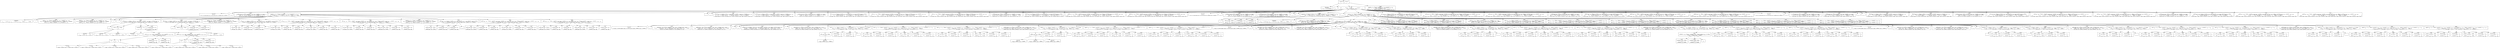 digraph {
    graph [rankdir=TB
          ,bgcolor=transparent];
    node [shape=box
         ,fillcolor=white
         ,style=filled];
    0 [label=<Or <BR/> evalo([], v<SUB>0</SUB>, Trueo) <BR/>  [  ] >];
    1 [label=<Success <BR/>  [ v<SUB>0</SUB> &rarr; C Lit [Trueo] ] >];
    2 [label=<_|_>];
    3 [label=<Or <BR/> oro(v<SUB>3</SUB>, v<SUB>4</SUB>, Trueo), evalo([], v<SUB>1</SUB>, v<SUB>3</SUB>), evalo([], v<SUB>2</SUB>, v<SUB>4</SUB>) <BR/>  [ v<SUB>0</SUB> &rarr; C Disj [v<SUB>1</SUB> v<SUB>2</SUB>] ] >];
    4 [label=<Leaf <BR/> ando(v<SUB>3</SUB>, v<SUB>4</SUB>, Trueo), evalo([], v<SUB>1</SUB>, v<SUB>3</SUB>), evalo([], v<SUB>2</SUB>, v<SUB>4</SUB>) <BR/>  [ v<SUB>0</SUB> &rarr; C Conj [v<SUB>1</SUB> v<SUB>2</SUB>] ]  <BR/> ando(v<SUB>16</SUB>, v<SUB>17</SUB>, Trueo), evalo([], v<SUB>14</SUB>, v<SUB>16</SUB>), evalo([], v<SUB>15</SUB>, v<SUB>17</SUB>)>];
    5 [label=<Success <BR/>  [ v<SUB>1</SUB> &rarr; C Lit [v<SUB>3</SUB>], v<SUB>2</SUB> &rarr; C Lit [v<SUB>4</SUB>], v<SUB>3</SUB> &rarr; Trueo, v<SUB>4</SUB> &rarr; Trueo ] >];
    6 [label=<_|_>];
    7 [label=<Leaf <BR/> oro(v<SUB>16</SUB>, v<SUB>17</SUB>, Trueo), evalo([], v<SUB>14</SUB>, v<SUB>16</SUB>), evalo([], v<SUB>15</SUB>, v<SUB>17</SUB>) <BR/>  [ v<SUB>1</SUB> &rarr; C Lit [v<SUB>3</SUB>], v<SUB>2</SUB> &rarr; C Disj [v<SUB>14</SUB> v<SUB>15</SUB>], v<SUB>3</SUB> &rarr; Trueo, v<SUB>4</SUB> &rarr; Trueo ]  <BR/> oro(v<SUB>3</SUB>, v<SUB>4</SUB>, Trueo), evalo([], v<SUB>1</SUB>, v<SUB>3</SUB>), evalo([], v<SUB>2</SUB>, v<SUB>4</SUB>)>];
    8 [label=<Or <BR/> ando(v<SUB>16</SUB>, v<SUB>17</SUB>, Trueo), evalo([], v<SUB>14</SUB>, v<SUB>16</SUB>), evalo([], v<SUB>15</SUB>, v<SUB>17</SUB>) <BR/>  [ v<SUB>1</SUB> &rarr; C Lit [v<SUB>3</SUB>], v<SUB>2</SUB> &rarr; C Conj [v<SUB>14</SUB> v<SUB>15</SUB>], v<SUB>3</SUB> &rarr; Trueo, v<SUB>4</SUB> &rarr; Trueo ] >];
    9 [label=<_|_>];
    10 [label=<_|_>];
    11 [label=<Leaf <BR/> elemo(v<SUB>13</SUB>, [], Trueo), oro(v<SUB>21</SUB>, v<SUB>22</SUB>, Trueo), evalo([], v<SUB>19</SUB>, v<SUB>21</SUB>), evalo([], v<SUB>20</SUB>, v<SUB>22</SUB>) <BR/>  [ v<SUB>1</SUB> &rarr; C Var [v<SUB>13</SUB>], v<SUB>2</SUB> &rarr; C Disj [v<SUB>19</SUB> v<SUB>20</SUB>], v<SUB>3</SUB> &rarr; Trueo, v<SUB>4</SUB> &rarr; Trueo ]  <BR/> elemo(v<SUB>88</SUB>, [], Trueo), oro(v<SUB>96</SUB>, v<SUB>97</SUB>, Trueo), evalo([], v<SUB>94</SUB>, v<SUB>96</SUB>), evalo([], v<SUB>95</SUB>, v<SUB>97</SUB>)>];
    12 [label=<Leaf <BR/> elemo(v<SUB>13</SUB>, [], Trueo), ando(v<SUB>21</SUB>, v<SUB>22</SUB>, Trueo), evalo([], v<SUB>19</SUB>, v<SUB>21</SUB>), evalo([], v<SUB>20</SUB>, v<SUB>22</SUB>) <BR/>  [ v<SUB>1</SUB> &rarr; C Var [v<SUB>13</SUB>], v<SUB>2</SUB> &rarr; C Conj [v<SUB>19</SUB> v<SUB>20</SUB>], v<SUB>3</SUB> &rarr; Trueo, v<SUB>4</SUB> &rarr; Trueo ]  <BR/> elemo(v<SUB>88</SUB>, [], Trueo), ando(v<SUB>96</SUB>, v<SUB>97</SUB>, Trueo), evalo([], v<SUB>94</SUB>, v<SUB>96</SUB>), evalo([], v<SUB>95</SUB>, v<SUB>97</SUB>)>];
    13 [label=<Leaf <BR/> oro(v<SUB>11</SUB>, v<SUB>12</SUB>, Trueo), evalo([], v<SUB>9</SUB>, v<SUB>11</SUB>), evalo([], v<SUB>10</SUB>, v<SUB>12</SUB>) <BR/>  [ v<SUB>1</SUB> &rarr; C Disj [v<SUB>9</SUB> v<SUB>10</SUB>], v<SUB>2</SUB> &rarr; C Lit [v<SUB>4</SUB>], v<SUB>3</SUB> &rarr; Trueo, v<SUB>4</SUB> &rarr; Trueo ]  <BR/> oro(v<SUB>3</SUB>, v<SUB>4</SUB>, Trueo), evalo([], v<SUB>1</SUB>, v<SUB>3</SUB>), evalo([], v<SUB>2</SUB>, v<SUB>4</SUB>)>];
    14 [label=<Leaf <BR/> oro(v<SUB>11</SUB>, v<SUB>12</SUB>, Trueo), evalo([], v<SUB>9</SUB>, v<SUB>11</SUB>), evalo([], v<SUB>10</SUB>, v<SUB>12</SUB>), elemo(v<SUB>28</SUB>, [], Trueo) <BR/>  [ v<SUB>1</SUB> &rarr; C Disj [v<SUB>9</SUB> v<SUB>10</SUB>], v<SUB>2</SUB> &rarr; C Var [v<SUB>28</SUB>], v<SUB>3</SUB> &rarr; Trueo, v<SUB>4</SUB> &rarr; Trueo ]  <BR/> oro(v<SUB>86</SUB>, v<SUB>87</SUB>, Trueo), evalo([], v<SUB>84</SUB>, v<SUB>86</SUB>), evalo([], v<SUB>85</SUB>, v<SUB>87</SUB>), elemo(v<SUB>103</SUB>, [], Trueo)>];
    15 [label=<Leaf <BR/> oro(v<SUB>11</SUB>, v<SUB>12</SUB>, Trueo), evalo([], v<SUB>9</SUB>, v<SUB>11</SUB>), evalo([], v<SUB>10</SUB>, v<SUB>12</SUB>), oro(v<SUB>26</SUB>, v<SUB>27</SUB>, Trueo), evalo([], v<SUB>24</SUB>, v<SUB>26</SUB>), evalo([], v<SUB>25</SUB>, v<SUB>27</SUB>) <BR/>  [ v<SUB>1</SUB> &rarr; C Disj [v<SUB>9</SUB> v<SUB>10</SUB>], v<SUB>2</SUB> &rarr; C Disj [v<SUB>24</SUB> v<SUB>25</SUB>], v<SUB>3</SUB> &rarr; Trueo, v<SUB>4</SUB> &rarr; Trueo ]  <BR/> oro(v<SUB>86</SUB>, v<SUB>87</SUB>, Trueo), evalo([], v<SUB>84</SUB>, v<SUB>86</SUB>), evalo([], v<SUB>85</SUB>, v<SUB>87</SUB>), oro(v<SUB>101</SUB>, v<SUB>102</SUB>, Trueo), evalo([], v<SUB>99</SUB>, v<SUB>101</SUB>), evalo([], v<SUB>100</SUB>, v<SUB>102</SUB>)>];
    16 [label=<Leaf <BR/> oro(v<SUB>11</SUB>, v<SUB>12</SUB>, Trueo), evalo([], v<SUB>9</SUB>, v<SUB>11</SUB>), evalo([], v<SUB>10</SUB>, v<SUB>12</SUB>), ando(v<SUB>26</SUB>, v<SUB>27</SUB>, Trueo), evalo([], v<SUB>24</SUB>, v<SUB>26</SUB>), evalo([], v<SUB>25</SUB>, v<SUB>27</SUB>) <BR/>  [ v<SUB>1</SUB> &rarr; C Disj [v<SUB>9</SUB> v<SUB>10</SUB>], v<SUB>2</SUB> &rarr; C Conj [v<SUB>24</SUB> v<SUB>25</SUB>], v<SUB>3</SUB> &rarr; Trueo, v<SUB>4</SUB> &rarr; Trueo ]  <BR/> oro(v<SUB>86</SUB>, v<SUB>87</SUB>, Trueo), evalo([], v<SUB>84</SUB>, v<SUB>86</SUB>), evalo([], v<SUB>85</SUB>, v<SUB>87</SUB>), ando(v<SUB>101</SUB>, v<SUB>102</SUB>, Trueo), evalo([], v<SUB>99</SUB>, v<SUB>101</SUB>), evalo([], v<SUB>100</SUB>, v<SUB>102</SUB>)>];
    17 [label=<Leaf <BR/> ando(v<SUB>11</SUB>, v<SUB>12</SUB>, Trueo), evalo([], v<SUB>9</SUB>, v<SUB>11</SUB>), evalo([], v<SUB>10</SUB>, v<SUB>12</SUB>) <BR/>  [ v<SUB>1</SUB> &rarr; C Conj [v<SUB>9</SUB> v<SUB>10</SUB>], v<SUB>2</SUB> &rarr; C Lit [v<SUB>4</SUB>], v<SUB>3</SUB> &rarr; Trueo, v<SUB>4</SUB> &rarr; Trueo ]  <BR/> ando(v<SUB>16</SUB>, v<SUB>17</SUB>, Trueo), evalo([], v<SUB>14</SUB>, v<SUB>16</SUB>), evalo([], v<SUB>15</SUB>, v<SUB>17</SUB>)>];
    18 [label=<Leaf <BR/> ando(v<SUB>11</SUB>, v<SUB>12</SUB>, Trueo), evalo([], v<SUB>9</SUB>, v<SUB>11</SUB>), evalo([], v<SUB>10</SUB>, v<SUB>12</SUB>), elemo(v<SUB>33</SUB>, [], Trueo) <BR/>  [ v<SUB>1</SUB> &rarr; C Conj [v<SUB>9</SUB> v<SUB>10</SUB>], v<SUB>2</SUB> &rarr; C Var [v<SUB>33</SUB>], v<SUB>3</SUB> &rarr; Trueo, v<SUB>4</SUB> &rarr; Trueo ]  <BR/> ando(v<SUB>86</SUB>, v<SUB>87</SUB>, Trueo), evalo([], v<SUB>84</SUB>, v<SUB>86</SUB>), evalo([], v<SUB>85</SUB>, v<SUB>87</SUB>), elemo(v<SUB>108</SUB>, [], Trueo)>];
    19 [label=<Leaf <BR/> ando(v<SUB>11</SUB>, v<SUB>12</SUB>, Trueo), evalo([], v<SUB>9</SUB>, v<SUB>11</SUB>), evalo([], v<SUB>10</SUB>, v<SUB>12</SUB>), oro(v<SUB>31</SUB>, v<SUB>32</SUB>, Trueo), evalo([], v<SUB>29</SUB>, v<SUB>31</SUB>), evalo([], v<SUB>30</SUB>, v<SUB>32</SUB>) <BR/>  [ v<SUB>1</SUB> &rarr; C Conj [v<SUB>9</SUB> v<SUB>10</SUB>], v<SUB>2</SUB> &rarr; C Disj [v<SUB>29</SUB> v<SUB>30</SUB>], v<SUB>3</SUB> &rarr; Trueo, v<SUB>4</SUB> &rarr; Trueo ]  <BR/> ando(v<SUB>86</SUB>, v<SUB>87</SUB>, Trueo), evalo([], v<SUB>84</SUB>, v<SUB>86</SUB>), evalo([], v<SUB>85</SUB>, v<SUB>87</SUB>), oro(v<SUB>106</SUB>, v<SUB>107</SUB>, Trueo), evalo([], v<SUB>104</SUB>, v<SUB>106</SUB>), evalo([], v<SUB>105</SUB>, v<SUB>107</SUB>)>];
    20 [label=<Leaf <BR/> ando(v<SUB>11</SUB>, v<SUB>12</SUB>, Trueo), evalo([], v<SUB>9</SUB>, v<SUB>11</SUB>), evalo([], v<SUB>10</SUB>, v<SUB>12</SUB>), ando(v<SUB>31</SUB>, v<SUB>32</SUB>, Trueo), evalo([], v<SUB>29</SUB>, v<SUB>31</SUB>), evalo([], v<SUB>30</SUB>, v<SUB>32</SUB>) <BR/>  [ v<SUB>1</SUB> &rarr; C Conj [v<SUB>9</SUB> v<SUB>10</SUB>], v<SUB>2</SUB> &rarr; C Conj [v<SUB>29</SUB> v<SUB>30</SUB>], v<SUB>3</SUB> &rarr; Trueo, v<SUB>4</SUB> &rarr; Trueo ]  <BR/> ando(v<SUB>86</SUB>, v<SUB>87</SUB>, Trueo), evalo([], v<SUB>84</SUB>, v<SUB>86</SUB>), evalo([], v<SUB>85</SUB>, v<SUB>87</SUB>), ando(v<SUB>106</SUB>, v<SUB>107</SUB>, Trueo), evalo([], v<SUB>104</SUB>, v<SUB>106</SUB>), evalo([], v<SUB>105</SUB>, v<SUB>107</SUB>)>];
    21 [label=<Success <BR/>  [ v<SUB>1</SUB> &rarr; C Lit [v<SUB>3</SUB>], v<SUB>2</SUB> &rarr; C Lit [v<SUB>4</SUB>], v<SUB>3</SUB> &rarr; Falso, v<SUB>4</SUB> &rarr; Trueo ] >];
    22 [label=<_|_>];
    23 [label=<Leaf <BR/> oro(v<SUB>41</SUB>, v<SUB>42</SUB>, Trueo), evalo([], v<SUB>39</SUB>, v<SUB>41</SUB>), evalo([], v<SUB>40</SUB>, v<SUB>42</SUB>) <BR/>  [ v<SUB>1</SUB> &rarr; C Lit [v<SUB>3</SUB>], v<SUB>2</SUB> &rarr; C Disj [v<SUB>39</SUB> v<SUB>40</SUB>], v<SUB>3</SUB> &rarr; Falso, v<SUB>4</SUB> &rarr; Trueo ]  <BR/> oro(v<SUB>3</SUB>, v<SUB>4</SUB>, Trueo), evalo([], v<SUB>1</SUB>, v<SUB>3</SUB>), evalo([], v<SUB>2</SUB>, v<SUB>4</SUB>)>];
    24 [label=<Leaf <BR/> ando(v<SUB>41</SUB>, v<SUB>42</SUB>, Trueo), evalo([], v<SUB>39</SUB>, v<SUB>41</SUB>), evalo([], v<SUB>40</SUB>, v<SUB>42</SUB>) <BR/>  [ v<SUB>1</SUB> &rarr; C Lit [v<SUB>3</SUB>], v<SUB>2</SUB> &rarr; C Conj [v<SUB>39</SUB> v<SUB>40</SUB>], v<SUB>3</SUB> &rarr; Falso, v<SUB>4</SUB> &rarr; Trueo ]  <BR/> ando(v<SUB>16</SUB>, v<SUB>17</SUB>, Trueo), evalo([], v<SUB>14</SUB>, v<SUB>16</SUB>), evalo([], v<SUB>15</SUB>, v<SUB>17</SUB>)>];
    25 [label=<_|_>];
    26 [label=<_|_>];
    27 [label=<Split <BR/> elemo(v<SUB>38</SUB>, [], Falso), oro(v<SUB>46</SUB>, v<SUB>47</SUB>, Trueo), evalo([], v<SUB>44</SUB>, v<SUB>46</SUB>), evalo([], v<SUB>45</SUB>, v<SUB>47</SUB>) <BR/>  [ v<SUB>1</SUB> &rarr; C Var [v<SUB>38</SUB>], v<SUB>2</SUB> &rarr; C Disj [v<SUB>44</SUB> v<SUB>45</SUB>], v<SUB>3</SUB> &rarr; Falso, v<SUB>4</SUB> &rarr; Trueo ] >];
    28 [label=<_|_>];
    29 [label=<Or <BR/> oro(v<SUB>36</SUB>, v<SUB>37</SUB>, Falso), evalo([], v<SUB>34</SUB>, v<SUB>36</SUB>), evalo([], v<SUB>35</SUB>, v<SUB>37</SUB>) <BR/>  [ v<SUB>1</SUB> &rarr; C Disj [v<SUB>34</SUB> v<SUB>35</SUB>], v<SUB>2</SUB> &rarr; C Lit [v<SUB>4</SUB>], v<SUB>3</SUB> &rarr; Falso, v<SUB>4</SUB> &rarr; Trueo ] >];
    30 [label=<Leaf <BR/> oro(v<SUB>36</SUB>, v<SUB>37</SUB>, Falso), evalo([], v<SUB>34</SUB>, v<SUB>36</SUB>), evalo([], v<SUB>35</SUB>, v<SUB>37</SUB>), elemo(v<SUB>53</SUB>, [], Trueo) <BR/>  [ v<SUB>1</SUB> &rarr; C Disj [v<SUB>34</SUB> v<SUB>35</SUB>], v<SUB>2</SUB> &rarr; C Var [v<SUB>53</SUB>], v<SUB>3</SUB> &rarr; Falso, v<SUB>4</SUB> &rarr; Trueo ]  <BR/> oro(v<SUB>156</SUB>, v<SUB>157</SUB>, Falso), evalo([], v<SUB>154</SUB>, v<SUB>156</SUB>), evalo([], v<SUB>155</SUB>, v<SUB>157</SUB>), elemo(v<SUB>173</SUB>, [], Trueo)>];
    31 [label=<Leaf <BR/> oro(v<SUB>36</SUB>, v<SUB>37</SUB>, Falso), evalo([], v<SUB>34</SUB>, v<SUB>36</SUB>), evalo([], v<SUB>35</SUB>, v<SUB>37</SUB>), oro(v<SUB>51</SUB>, v<SUB>52</SUB>, Trueo), evalo([], v<SUB>49</SUB>, v<SUB>51</SUB>), evalo([], v<SUB>50</SUB>, v<SUB>52</SUB>) <BR/>  [ v<SUB>1</SUB> &rarr; C Disj [v<SUB>34</SUB> v<SUB>35</SUB>], v<SUB>2</SUB> &rarr; C Disj [v<SUB>49</SUB> v<SUB>50</SUB>], v<SUB>3</SUB> &rarr; Falso, v<SUB>4</SUB> &rarr; Trueo ]  <BR/> oro(v<SUB>156</SUB>, v<SUB>157</SUB>, Falso), evalo([], v<SUB>154</SUB>, v<SUB>156</SUB>), evalo([], v<SUB>155</SUB>, v<SUB>157</SUB>), oro(v<SUB>171</SUB>, v<SUB>172</SUB>, Trueo), evalo([], v<SUB>169</SUB>, v<SUB>171</SUB>), evalo([], v<SUB>170</SUB>, v<SUB>172</SUB>)>];
    32 [label=<Leaf <BR/> oro(v<SUB>36</SUB>, v<SUB>37</SUB>, Falso), evalo([], v<SUB>34</SUB>, v<SUB>36</SUB>), evalo([], v<SUB>35</SUB>, v<SUB>37</SUB>), ando(v<SUB>51</SUB>, v<SUB>52</SUB>, Trueo), evalo([], v<SUB>49</SUB>, v<SUB>51</SUB>), evalo([], v<SUB>50</SUB>, v<SUB>52</SUB>) <BR/>  [ v<SUB>1</SUB> &rarr; C Disj [v<SUB>34</SUB> v<SUB>35</SUB>], v<SUB>2</SUB> &rarr; C Conj [v<SUB>49</SUB> v<SUB>50</SUB>], v<SUB>3</SUB> &rarr; Falso, v<SUB>4</SUB> &rarr; Trueo ]  <BR/> oro(v<SUB>156</SUB>, v<SUB>157</SUB>, Falso), evalo([], v<SUB>154</SUB>, v<SUB>156</SUB>), evalo([], v<SUB>155</SUB>, v<SUB>157</SUB>), ando(v<SUB>171</SUB>, v<SUB>172</SUB>, Trueo), evalo([], v<SUB>169</SUB>, v<SUB>171</SUB>), evalo([], v<SUB>170</SUB>, v<SUB>172</SUB>)>];
    33 [label=<Leaf <BR/> ando(v<SUB>36</SUB>, v<SUB>37</SUB>, Falso), evalo([], v<SUB>34</SUB>, v<SUB>36</SUB>), evalo([], v<SUB>35</SUB>, v<SUB>37</SUB>) <BR/>  [ v<SUB>1</SUB> &rarr; C Conj [v<SUB>34</SUB> v<SUB>35</SUB>], v<SUB>2</SUB> &rarr; C Lit [v<SUB>4</SUB>], v<SUB>3</SUB> &rarr; Falso, v<SUB>4</SUB> &rarr; Trueo ]  <BR/> ando(v<SUB>136</SUB>, v<SUB>137</SUB>, Falso), evalo([], v<SUB>134</SUB>, v<SUB>136</SUB>), evalo([], v<SUB>135</SUB>, v<SUB>137</SUB>)>];
    34 [label=<Leaf <BR/> ando(v<SUB>36</SUB>, v<SUB>37</SUB>, Falso), evalo([], v<SUB>34</SUB>, v<SUB>36</SUB>), evalo([], v<SUB>35</SUB>, v<SUB>37</SUB>), elemo(v<SUB>58</SUB>, [], Trueo) <BR/>  [ v<SUB>1</SUB> &rarr; C Conj [v<SUB>34</SUB> v<SUB>35</SUB>], v<SUB>2</SUB> &rarr; C Var [v<SUB>58</SUB>], v<SUB>3</SUB> &rarr; Falso, v<SUB>4</SUB> &rarr; Trueo ]  <BR/> ando(v<SUB>156</SUB>, v<SUB>157</SUB>, Falso), evalo([], v<SUB>154</SUB>, v<SUB>156</SUB>), evalo([], v<SUB>155</SUB>, v<SUB>157</SUB>), elemo(v<SUB>178</SUB>, [], Trueo)>];
    35 [label=<Leaf <BR/> ando(v<SUB>36</SUB>, v<SUB>37</SUB>, Falso), evalo([], v<SUB>34</SUB>, v<SUB>36</SUB>), evalo([], v<SUB>35</SUB>, v<SUB>37</SUB>), oro(v<SUB>56</SUB>, v<SUB>57</SUB>, Trueo), evalo([], v<SUB>54</SUB>, v<SUB>56</SUB>), evalo([], v<SUB>55</SUB>, v<SUB>57</SUB>) <BR/>  [ v<SUB>1</SUB> &rarr; C Conj [v<SUB>34</SUB> v<SUB>35</SUB>], v<SUB>2</SUB> &rarr; C Disj [v<SUB>54</SUB> v<SUB>55</SUB>], v<SUB>3</SUB> &rarr; Falso, v<SUB>4</SUB> &rarr; Trueo ]  <BR/> ando(v<SUB>156</SUB>, v<SUB>157</SUB>, Falso), evalo([], v<SUB>154</SUB>, v<SUB>156</SUB>), evalo([], v<SUB>155</SUB>, v<SUB>157</SUB>), oro(v<SUB>176</SUB>, v<SUB>177</SUB>, Trueo), evalo([], v<SUB>174</SUB>, v<SUB>176</SUB>), evalo([], v<SUB>175</SUB>, v<SUB>177</SUB>)>];
    36 [label=<Leaf <BR/> ando(v<SUB>36</SUB>, v<SUB>37</SUB>, Falso), evalo([], v<SUB>34</SUB>, v<SUB>36</SUB>), evalo([], v<SUB>35</SUB>, v<SUB>37</SUB>), ando(v<SUB>56</SUB>, v<SUB>57</SUB>, Trueo), evalo([], v<SUB>54</SUB>, v<SUB>56</SUB>), evalo([], v<SUB>55</SUB>, v<SUB>57</SUB>) <BR/>  [ v<SUB>1</SUB> &rarr; C Conj [v<SUB>34</SUB> v<SUB>35</SUB>], v<SUB>2</SUB> &rarr; C Conj [v<SUB>54</SUB> v<SUB>55</SUB>], v<SUB>3</SUB> &rarr; Falso, v<SUB>4</SUB> &rarr; Trueo ]  <BR/> ando(v<SUB>156</SUB>, v<SUB>157</SUB>, Falso), evalo([], v<SUB>154</SUB>, v<SUB>156</SUB>), evalo([], v<SUB>155</SUB>, v<SUB>157</SUB>), ando(v<SUB>176</SUB>, v<SUB>177</SUB>, Trueo), evalo([], v<SUB>174</SUB>, v<SUB>176</SUB>), evalo([], v<SUB>175</SUB>, v<SUB>177</SUB>)>];
    37 [label=<Success <BR/>  [ v<SUB>1</SUB> &rarr; C Lit [v<SUB>3</SUB>], v<SUB>2</SUB> &rarr; C Lit [v<SUB>4</SUB>], v<SUB>3</SUB> &rarr; Trueo, v<SUB>4</SUB> &rarr; Falso ] >];
    38 [label=<_|_>];
    39 [label=<Leaf <BR/> oro(v<SUB>66</SUB>, v<SUB>67</SUB>, Falso), evalo([], v<SUB>64</SUB>, v<SUB>66</SUB>), evalo([], v<SUB>65</SUB>, v<SUB>67</SUB>) <BR/>  [ v<SUB>1</SUB> &rarr; C Lit [v<SUB>3</SUB>], v<SUB>2</SUB> &rarr; C Disj [v<SUB>64</SUB> v<SUB>65</SUB>], v<SUB>3</SUB> &rarr; Trueo, v<SUB>4</SUB> &rarr; Falso ]  <BR/> oro(v<SUB>36</SUB>, v<SUB>37</SUB>, Falso), evalo([], v<SUB>34</SUB>, v<SUB>36</SUB>), evalo([], v<SUB>35</SUB>, v<SUB>37</SUB>)>];
    40 [label=<Leaf <BR/> ando(v<SUB>66</SUB>, v<SUB>67</SUB>, Falso), evalo([], v<SUB>64</SUB>, v<SUB>66</SUB>), evalo([], v<SUB>65</SUB>, v<SUB>67</SUB>) <BR/>  [ v<SUB>1</SUB> &rarr; C Lit [v<SUB>3</SUB>], v<SUB>2</SUB> &rarr; C Conj [v<SUB>64</SUB> v<SUB>65</SUB>], v<SUB>3</SUB> &rarr; Trueo, v<SUB>4</SUB> &rarr; Falso ]  <BR/> ando(v<SUB>136</SUB>, v<SUB>137</SUB>, Falso), evalo([], v<SUB>134</SUB>, v<SUB>136</SUB>), evalo([], v<SUB>135</SUB>, v<SUB>137</SUB>)>];
    41 [label=<_|_>];
    42 [label=<_|_>];
    43 [label=<Leaf <BR/> elemo(v<SUB>63</SUB>, [], Trueo), oro(v<SUB>71</SUB>, v<SUB>72</SUB>, Falso), evalo([], v<SUB>69</SUB>, v<SUB>71</SUB>), evalo([], v<SUB>70</SUB>, v<SUB>72</SUB>) <BR/>  [ v<SUB>1</SUB> &rarr; C Var [v<SUB>63</SUB>], v<SUB>2</SUB> &rarr; C Disj [v<SUB>69</SUB> v<SUB>70</SUB>], v<SUB>3</SUB> &rarr; Trueo, v<SUB>4</SUB> &rarr; Falso ]  <BR/> elemo(v<SUB>183</SUB>, [], Trueo), oro(v<SUB>191</SUB>, v<SUB>192</SUB>, Falso), evalo([], v<SUB>189</SUB>, v<SUB>191</SUB>), evalo([], v<SUB>190</SUB>, v<SUB>192</SUB>)>];
    44 [label=<Leaf <BR/> elemo(v<SUB>63</SUB>, [], Trueo), ando(v<SUB>71</SUB>, v<SUB>72</SUB>, Falso), evalo([], v<SUB>69</SUB>, v<SUB>71</SUB>), evalo([], v<SUB>70</SUB>, v<SUB>72</SUB>) <BR/>  [ v<SUB>1</SUB> &rarr; C Var [v<SUB>63</SUB>], v<SUB>2</SUB> &rarr; C Conj [v<SUB>69</SUB> v<SUB>70</SUB>], v<SUB>3</SUB> &rarr; Trueo, v<SUB>4</SUB> &rarr; Falso ]  <BR/> elemo(v<SUB>183</SUB>, [], Trueo), ando(v<SUB>191</SUB>, v<SUB>192</SUB>, Falso), evalo([], v<SUB>189</SUB>, v<SUB>191</SUB>), evalo([], v<SUB>190</SUB>, v<SUB>192</SUB>)>];
    45 [label=<Leaf <BR/> oro(v<SUB>61</SUB>, v<SUB>62</SUB>, Trueo), evalo([], v<SUB>59</SUB>, v<SUB>61</SUB>), evalo([], v<SUB>60</SUB>, v<SUB>62</SUB>) <BR/>  [ v<SUB>1</SUB> &rarr; C Disj [v<SUB>59</SUB> v<SUB>60</SUB>], v<SUB>2</SUB> &rarr; C Lit [v<SUB>4</SUB>], v<SUB>3</SUB> &rarr; Trueo, v<SUB>4</SUB> &rarr; Falso ]  <BR/> oro(v<SUB>3</SUB>, v<SUB>4</SUB>, Trueo), evalo([], v<SUB>1</SUB>, v<SUB>3</SUB>), evalo([], v<SUB>2</SUB>, v<SUB>4</SUB>)>];
    46 [label=<Leaf <BR/> oro(v<SUB>61</SUB>, v<SUB>62</SUB>, Trueo), evalo([], v<SUB>59</SUB>, v<SUB>61</SUB>), evalo([], v<SUB>60</SUB>, v<SUB>62</SUB>), elemo(v<SUB>78</SUB>, [], Falso) <BR/>  [ v<SUB>1</SUB> &rarr; C Disj [v<SUB>59</SUB> v<SUB>60</SUB>], v<SUB>2</SUB> &rarr; C Var [v<SUB>78</SUB>], v<SUB>3</SUB> &rarr; Trueo, v<SUB>4</SUB> &rarr; Falso ]  <BR/> oro(v<SUB>181</SUB>, v<SUB>182</SUB>, Trueo), evalo([], v<SUB>179</SUB>, v<SUB>181</SUB>), evalo([], v<SUB>180</SUB>, v<SUB>182</SUB>), elemo(v<SUB>198</SUB>, [], Falso)>];
    47 [label=<Leaf <BR/> oro(v<SUB>61</SUB>, v<SUB>62</SUB>, Trueo), evalo([], v<SUB>59</SUB>, v<SUB>61</SUB>), evalo([], v<SUB>60</SUB>, v<SUB>62</SUB>), oro(v<SUB>76</SUB>, v<SUB>77</SUB>, Falso), evalo([], v<SUB>74</SUB>, v<SUB>76</SUB>), evalo([], v<SUB>75</SUB>, v<SUB>77</SUB>) <BR/>  [ v<SUB>1</SUB> &rarr; C Disj [v<SUB>59</SUB> v<SUB>60</SUB>], v<SUB>2</SUB> &rarr; C Disj [v<SUB>74</SUB> v<SUB>75</SUB>], v<SUB>3</SUB> &rarr; Trueo, v<SUB>4</SUB> &rarr; Falso ]  <BR/> oro(v<SUB>181</SUB>, v<SUB>182</SUB>, Trueo), evalo([], v<SUB>179</SUB>, v<SUB>181</SUB>), evalo([], v<SUB>180</SUB>, v<SUB>182</SUB>), oro(v<SUB>196</SUB>, v<SUB>197</SUB>, Falso), evalo([], v<SUB>194</SUB>, v<SUB>196</SUB>), evalo([], v<SUB>195</SUB>, v<SUB>197</SUB>)>];
    48 [label=<Leaf <BR/> oro(v<SUB>61</SUB>, v<SUB>62</SUB>, Trueo), evalo([], v<SUB>59</SUB>, v<SUB>61</SUB>), evalo([], v<SUB>60</SUB>, v<SUB>62</SUB>), ando(v<SUB>76</SUB>, v<SUB>77</SUB>, Falso), evalo([], v<SUB>74</SUB>, v<SUB>76</SUB>), evalo([], v<SUB>75</SUB>, v<SUB>77</SUB>) <BR/>  [ v<SUB>1</SUB> &rarr; C Disj [v<SUB>59</SUB> v<SUB>60</SUB>], v<SUB>2</SUB> &rarr; C Conj [v<SUB>74</SUB> v<SUB>75</SUB>], v<SUB>3</SUB> &rarr; Trueo, v<SUB>4</SUB> &rarr; Falso ]  <BR/> oro(v<SUB>181</SUB>, v<SUB>182</SUB>, Trueo), evalo([], v<SUB>179</SUB>, v<SUB>181</SUB>), evalo([], v<SUB>180</SUB>, v<SUB>182</SUB>), ando(v<SUB>196</SUB>, v<SUB>197</SUB>, Falso), evalo([], v<SUB>194</SUB>, v<SUB>196</SUB>), evalo([], v<SUB>195</SUB>, v<SUB>197</SUB>)>];
    49 [label=<Leaf <BR/> ando(v<SUB>61</SUB>, v<SUB>62</SUB>, Trueo), evalo([], v<SUB>59</SUB>, v<SUB>61</SUB>), evalo([], v<SUB>60</SUB>, v<SUB>62</SUB>) <BR/>  [ v<SUB>1</SUB> &rarr; C Conj [v<SUB>59</SUB> v<SUB>60</SUB>], v<SUB>2</SUB> &rarr; C Lit [v<SUB>4</SUB>], v<SUB>3</SUB> &rarr; Trueo, v<SUB>4</SUB> &rarr; Falso ]  <BR/> ando(v<SUB>16</SUB>, v<SUB>17</SUB>, Trueo), evalo([], v<SUB>14</SUB>, v<SUB>16</SUB>), evalo([], v<SUB>15</SUB>, v<SUB>17</SUB>)>];
    50 [label=<Leaf <BR/> ando(v<SUB>61</SUB>, v<SUB>62</SUB>, Trueo), evalo([], v<SUB>59</SUB>, v<SUB>61</SUB>), evalo([], v<SUB>60</SUB>, v<SUB>62</SUB>), elemo(v<SUB>83</SUB>, [], Falso) <BR/>  [ v<SUB>1</SUB> &rarr; C Conj [v<SUB>59</SUB> v<SUB>60</SUB>], v<SUB>2</SUB> &rarr; C Var [v<SUB>83</SUB>], v<SUB>3</SUB> &rarr; Trueo, v<SUB>4</SUB> &rarr; Falso ]  <BR/> ando(v<SUB>181</SUB>, v<SUB>182</SUB>, Trueo), evalo([], v<SUB>179</SUB>, v<SUB>181</SUB>), evalo([], v<SUB>180</SUB>, v<SUB>182</SUB>), elemo(v<SUB>203</SUB>, [], Falso)>];
    51 [label=<Leaf <BR/> ando(v<SUB>61</SUB>, v<SUB>62</SUB>, Trueo), evalo([], v<SUB>59</SUB>, v<SUB>61</SUB>), evalo([], v<SUB>60</SUB>, v<SUB>62</SUB>), oro(v<SUB>81</SUB>, v<SUB>82</SUB>, Falso), evalo([], v<SUB>79</SUB>, v<SUB>81</SUB>), evalo([], v<SUB>80</SUB>, v<SUB>82</SUB>) <BR/>  [ v<SUB>1</SUB> &rarr; C Conj [v<SUB>59</SUB> v<SUB>60</SUB>], v<SUB>2</SUB> &rarr; C Disj [v<SUB>79</SUB> v<SUB>80</SUB>], v<SUB>3</SUB> &rarr; Trueo, v<SUB>4</SUB> &rarr; Falso ]  <BR/> ando(v<SUB>181</SUB>, v<SUB>182</SUB>, Trueo), evalo([], v<SUB>179</SUB>, v<SUB>181</SUB>), evalo([], v<SUB>180</SUB>, v<SUB>182</SUB>), oro(v<SUB>201</SUB>, v<SUB>202</SUB>, Falso), evalo([], v<SUB>199</SUB>, v<SUB>201</SUB>), evalo([], v<SUB>200</SUB>, v<SUB>202</SUB>)>];
    52 [label=<Leaf <BR/> ando(v<SUB>61</SUB>, v<SUB>62</SUB>, Trueo), evalo([], v<SUB>59</SUB>, v<SUB>61</SUB>), evalo([], v<SUB>60</SUB>, v<SUB>62</SUB>), ando(v<SUB>81</SUB>, v<SUB>82</SUB>, Falso), evalo([], v<SUB>79</SUB>, v<SUB>81</SUB>), evalo([], v<SUB>80</SUB>, v<SUB>82</SUB>) <BR/>  [ v<SUB>1</SUB> &rarr; C Conj [v<SUB>59</SUB> v<SUB>60</SUB>], v<SUB>2</SUB> &rarr; C Conj [v<SUB>79</SUB> v<SUB>80</SUB>], v<SUB>3</SUB> &rarr; Trueo, v<SUB>4</SUB> &rarr; Falso ]  <BR/> ando(v<SUB>181</SUB>, v<SUB>182</SUB>, Trueo), evalo([], v<SUB>179</SUB>, v<SUB>181</SUB>), evalo([], v<SUB>180</SUB>, v<SUB>182</SUB>), ando(v<SUB>201</SUB>, v<SUB>202</SUB>, Falso), evalo([], v<SUB>199</SUB>, v<SUB>201</SUB>), evalo([], v<SUB>200</SUB>, v<SUB>202</SUB>)>];
    53 [label=<Success <BR/>  [ v<SUB>14</SUB> &rarr; C Lit [v<SUB>16</SUB>], v<SUB>15</SUB> &rarr; C Lit [v<SUB>17</SUB>], v<SUB>16</SUB> &rarr; Trueo, v<SUB>17</SUB> &rarr; Trueo ] >];
    54 [label=<_|_>];
    55 [label=<Leaf <BR/> oro(v<SUB>91</SUB>, v<SUB>92</SUB>, Trueo), evalo([], v<SUB>89</SUB>, v<SUB>91</SUB>), evalo([], v<SUB>90</SUB>, v<SUB>92</SUB>) <BR/>  [ v<SUB>14</SUB> &rarr; C Lit [v<SUB>16</SUB>], v<SUB>15</SUB> &rarr; C Disj [v<SUB>89</SUB> v<SUB>90</SUB>], v<SUB>16</SUB> &rarr; Trueo, v<SUB>17</SUB> &rarr; Trueo ]  <BR/> oro(v<SUB>3</SUB>, v<SUB>4</SUB>, Trueo), evalo([], v<SUB>1</SUB>, v<SUB>3</SUB>), evalo([], v<SUB>2</SUB>, v<SUB>4</SUB>)>];
    56 [label=<Leaf <BR/> ando(v<SUB>91</SUB>, v<SUB>92</SUB>, Trueo), evalo([], v<SUB>89</SUB>, v<SUB>91</SUB>), evalo([], v<SUB>90</SUB>, v<SUB>92</SUB>) <BR/>  [ v<SUB>14</SUB> &rarr; C Lit [v<SUB>16</SUB>], v<SUB>15</SUB> &rarr; C Conj [v<SUB>89</SUB> v<SUB>90</SUB>], v<SUB>16</SUB> &rarr; Trueo, v<SUB>17</SUB> &rarr; Trueo ]  <BR/> ando(v<SUB>16</SUB>, v<SUB>17</SUB>, Trueo), evalo([], v<SUB>14</SUB>, v<SUB>16</SUB>), evalo([], v<SUB>15</SUB>, v<SUB>17</SUB>)>];
    57 [label=<_|_>];
    58 [label=<_|_>];
    59 [label=<Split <BR/> elemo(v<SUB>88</SUB>, [], Trueo), oro(v<SUB>96</SUB>, v<SUB>97</SUB>, Trueo), evalo([], v<SUB>94</SUB>, v<SUB>96</SUB>), evalo([], v<SUB>95</SUB>, v<SUB>97</SUB>) <BR/>  [ v<SUB>14</SUB> &rarr; C Var [v<SUB>88</SUB>], v<SUB>15</SUB> &rarr; C Disj [v<SUB>94</SUB> v<SUB>95</SUB>], v<SUB>16</SUB> &rarr; Trueo, v<SUB>17</SUB> &rarr; Trueo ] >];
    60 [label=<Split <BR/> elemo(v<SUB>88</SUB>, [], Trueo), ando(v<SUB>96</SUB>, v<SUB>97</SUB>, Trueo), evalo([], v<SUB>94</SUB>, v<SUB>96</SUB>), evalo([], v<SUB>95</SUB>, v<SUB>97</SUB>) <BR/>  [ v<SUB>14</SUB> &rarr; C Var [v<SUB>88</SUB>], v<SUB>15</SUB> &rarr; C Conj [v<SUB>94</SUB> v<SUB>95</SUB>], v<SUB>16</SUB> &rarr; Trueo, v<SUB>17</SUB> &rarr; Trueo ] >];
    61 [label=<Leaf <BR/> oro(v<SUB>86</SUB>, v<SUB>87</SUB>, Trueo), evalo([], v<SUB>84</SUB>, v<SUB>86</SUB>), evalo([], v<SUB>85</SUB>, v<SUB>87</SUB>) <BR/>  [ v<SUB>14</SUB> &rarr; C Disj [v<SUB>84</SUB> v<SUB>85</SUB>], v<SUB>15</SUB> &rarr; C Lit [v<SUB>17</SUB>], v<SUB>16</SUB> &rarr; Trueo, v<SUB>17</SUB> &rarr; Trueo ]  <BR/> oro(v<SUB>3</SUB>, v<SUB>4</SUB>, Trueo), evalo([], v<SUB>1</SUB>, v<SUB>3</SUB>), evalo([], v<SUB>2</SUB>, v<SUB>4</SUB>)>];
    62 [label=<Split <BR/> oro(v<SUB>86</SUB>, v<SUB>87</SUB>, Trueo), evalo([], v<SUB>84</SUB>, v<SUB>86</SUB>), evalo([], v<SUB>85</SUB>, v<SUB>87</SUB>), elemo(v<SUB>103</SUB>, [], Trueo) <BR/>  [ v<SUB>14</SUB> &rarr; C Disj [v<SUB>84</SUB> v<SUB>85</SUB>], v<SUB>15</SUB> &rarr; C Var [v<SUB>103</SUB>], v<SUB>16</SUB> &rarr; Trueo, v<SUB>17</SUB> &rarr; Trueo ] >];
    63 [label=<Split <BR/> oro(v<SUB>86</SUB>, v<SUB>87</SUB>, Trueo), evalo([], v<SUB>84</SUB>, v<SUB>86</SUB>), evalo([], v<SUB>85</SUB>, v<SUB>87</SUB>), oro(v<SUB>101</SUB>, v<SUB>102</SUB>, Trueo), evalo([], v<SUB>99</SUB>, v<SUB>101</SUB>), evalo([], v<SUB>100</SUB>, v<SUB>102</SUB>) <BR/>  [ v<SUB>14</SUB> &rarr; C Disj [v<SUB>84</SUB> v<SUB>85</SUB>], v<SUB>15</SUB> &rarr; C Disj [v<SUB>99</SUB> v<SUB>100</SUB>], v<SUB>16</SUB> &rarr; Trueo, v<SUB>17</SUB> &rarr; Trueo ] >];
    64 [label=<Split <BR/> oro(v<SUB>86</SUB>, v<SUB>87</SUB>, Trueo), evalo([], v<SUB>84</SUB>, v<SUB>86</SUB>), evalo([], v<SUB>85</SUB>, v<SUB>87</SUB>), ando(v<SUB>101</SUB>, v<SUB>102</SUB>, Trueo), evalo([], v<SUB>99</SUB>, v<SUB>101</SUB>), evalo([], v<SUB>100</SUB>, v<SUB>102</SUB>) <BR/>  [ v<SUB>14</SUB> &rarr; C Disj [v<SUB>84</SUB> v<SUB>85</SUB>], v<SUB>15</SUB> &rarr; C Conj [v<SUB>99</SUB> v<SUB>100</SUB>], v<SUB>16</SUB> &rarr; Trueo, v<SUB>17</SUB> &rarr; Trueo ] >];
    65 [label=<Leaf <BR/> ando(v<SUB>86</SUB>, v<SUB>87</SUB>, Trueo), evalo([], v<SUB>84</SUB>, v<SUB>86</SUB>), evalo([], v<SUB>85</SUB>, v<SUB>87</SUB>) <BR/>  [ v<SUB>14</SUB> &rarr; C Conj [v<SUB>84</SUB> v<SUB>85</SUB>], v<SUB>15</SUB> &rarr; C Lit [v<SUB>17</SUB>], v<SUB>16</SUB> &rarr; Trueo, v<SUB>17</SUB> &rarr; Trueo ]  <BR/> ando(v<SUB>16</SUB>, v<SUB>17</SUB>, Trueo), evalo([], v<SUB>14</SUB>, v<SUB>16</SUB>), evalo([], v<SUB>15</SUB>, v<SUB>17</SUB>)>];
    66 [label=<Split <BR/> ando(v<SUB>86</SUB>, v<SUB>87</SUB>, Trueo), evalo([], v<SUB>84</SUB>, v<SUB>86</SUB>), evalo([], v<SUB>85</SUB>, v<SUB>87</SUB>), elemo(v<SUB>108</SUB>, [], Trueo) <BR/>  [ v<SUB>14</SUB> &rarr; C Conj [v<SUB>84</SUB> v<SUB>85</SUB>], v<SUB>15</SUB> &rarr; C Var [v<SUB>108</SUB>], v<SUB>16</SUB> &rarr; Trueo, v<SUB>17</SUB> &rarr; Trueo ] >];
    67 [label=<Split <BR/> ando(v<SUB>86</SUB>, v<SUB>87</SUB>, Trueo), evalo([], v<SUB>84</SUB>, v<SUB>86</SUB>), evalo([], v<SUB>85</SUB>, v<SUB>87</SUB>), oro(v<SUB>106</SUB>, v<SUB>107</SUB>, Trueo), evalo([], v<SUB>104</SUB>, v<SUB>106</SUB>), evalo([], v<SUB>105</SUB>, v<SUB>107</SUB>) <BR/>  [ v<SUB>14</SUB> &rarr; C Conj [v<SUB>84</SUB> v<SUB>85</SUB>], v<SUB>15</SUB> &rarr; C Disj [v<SUB>104</SUB> v<SUB>105</SUB>], v<SUB>16</SUB> &rarr; Trueo, v<SUB>17</SUB> &rarr; Trueo ] >];
    68 [label=<Split <BR/> ando(v<SUB>86</SUB>, v<SUB>87</SUB>, Trueo), evalo([], v<SUB>84</SUB>, v<SUB>86</SUB>), evalo([], v<SUB>85</SUB>, v<SUB>87</SUB>), ando(v<SUB>106</SUB>, v<SUB>107</SUB>, Trueo), evalo([], v<SUB>104</SUB>, v<SUB>106</SUB>), evalo([], v<SUB>105</SUB>, v<SUB>107</SUB>) <BR/>  [ v<SUB>14</SUB> &rarr; C Conj [v<SUB>84</SUB> v<SUB>85</SUB>], v<SUB>15</SUB> &rarr; C Conj [v<SUB>104</SUB> v<SUB>105</SUB>], v<SUB>16</SUB> &rarr; Trueo, v<SUB>17</SUB> &rarr; Trueo ] >];
    69 [label=<_|_>];
    70 [label=<Or <BR/> oro(v<SUB>96</SUB>, v<SUB>97</SUB>, Trueo) <BR/>  [  ] >];
    71 [label=<Or <BR/> evalo([], v<SUB>94</SUB>, v<SUB>96</SUB>) <BR/>  [  ] >];
    72 [label=<Leaf <BR/> evalo([], v<SUB>95</SUB>, v<SUB>97</SUB>) <BR/>  [  ]  <BR/> evalo([], v<SUB>94</SUB>, v<SUB>96</SUB>)>];
    73 [label=<Success <BR/>  [ v<SUB>96</SUB> &rarr; Trueo, v<SUB>97</SUB> &rarr; Trueo ] >];
    74 [label=<Success <BR/>  [ v<SUB>96</SUB> &rarr; Falso, v<SUB>97</SUB> &rarr; Trueo ] >];
    75 [label=<Success <BR/>  [ v<SUB>96</SUB> &rarr; Trueo, v<SUB>97</SUB> &rarr; Falso ] >];
    76 [label=<Success <BR/>  [ v<SUB>94</SUB> &rarr; C Lit [v<SUB>96</SUB>] ] >];
    77 [label=<_|_>];
    78 [label=<Split <BR/> oro(v<SUB>114</SUB>, v<SUB>115</SUB>, v<SUB>96</SUB>), evalo([], v<SUB>112</SUB>, v<SUB>114</SUB>), evalo([], v<SUB>113</SUB>, v<SUB>115</SUB>) <BR/>  [ v<SUB>94</SUB> &rarr; C Disj [v<SUB>112</SUB> v<SUB>113</SUB>] ] >];
    79 [label=<Split <BR/> ando(v<SUB>114</SUB>, v<SUB>115</SUB>, v<SUB>96</SUB>), evalo([], v<SUB>112</SUB>, v<SUB>114</SUB>), evalo([], v<SUB>113</SUB>, v<SUB>115</SUB>) <BR/>  [ v<SUB>94</SUB> &rarr; C Conj [v<SUB>112</SUB> v<SUB>113</SUB>] ] >];
    80 [label=<Or <BR/> oro(v<SUB>114</SUB>, v<SUB>115</SUB>, v<SUB>96</SUB>) <BR/>  [  ] >];
    81 [label=<Leaf <BR/> evalo([], v<SUB>112</SUB>, v<SUB>114</SUB>) <BR/>  [  ]  <BR/> evalo([], v<SUB>94</SUB>, v<SUB>96</SUB>)>];
    82 [label=<Leaf <BR/> evalo([], v<SUB>113</SUB>, v<SUB>115</SUB>) <BR/>  [  ]  <BR/> evalo([], v<SUB>94</SUB>, v<SUB>96</SUB>)>];
    83 [label=<Success <BR/>  [ v<SUB>96</SUB> &rarr; Trueo, v<SUB>114</SUB> &rarr; Trueo, v<SUB>115</SUB> &rarr; Trueo ] >];
    84 [label=<Success <BR/>  [ v<SUB>96</SUB> &rarr; Trueo, v<SUB>114</SUB> &rarr; Falso, v<SUB>115</SUB> &rarr; Trueo ] >];
    85 [label=<Success <BR/>  [ v<SUB>96</SUB> &rarr; Trueo, v<SUB>114</SUB> &rarr; Trueo, v<SUB>115</SUB> &rarr; Falso ] >];
    86 [label=<Success <BR/>  [ v<SUB>96</SUB> &rarr; Falso, v<SUB>114</SUB> &rarr; Falso, v<SUB>115</SUB> &rarr; Falso ] >];
    87 [label=<Or <BR/> ando(v<SUB>114</SUB>, v<SUB>115</SUB>, v<SUB>96</SUB>) <BR/>  [  ] >];
    88 [label=<Leaf <BR/> evalo([], v<SUB>112</SUB>, v<SUB>114</SUB>) <BR/>  [  ]  <BR/> evalo([], v<SUB>94</SUB>, v<SUB>96</SUB>)>];
    89 [label=<Leaf <BR/> evalo([], v<SUB>113</SUB>, v<SUB>115</SUB>) <BR/>  [  ]  <BR/> evalo([], v<SUB>94</SUB>, v<SUB>96</SUB>)>];
    90 [label=<Success <BR/>  [ v<SUB>96</SUB> &rarr; Trueo, v<SUB>114</SUB> &rarr; Trueo, v<SUB>115</SUB> &rarr; Trueo ] >];
    91 [label=<Success <BR/>  [ v<SUB>96</SUB> &rarr; Falso, v<SUB>114</SUB> &rarr; Falso, v<SUB>115</SUB> &rarr; Trueo ] >];
    92 [label=<Success <BR/>  [ v<SUB>96</SUB> &rarr; Falso, v<SUB>114</SUB> &rarr; Trueo, v<SUB>115</SUB> &rarr; Falso ] >];
    93 [label=<Success <BR/>  [ v<SUB>96</SUB> &rarr; Falso, v<SUB>114</SUB> &rarr; Falso, v<SUB>115</SUB> &rarr; Falso ] >];
    94 [label=<_|_>];
    95 [label=<Or <BR/> ando(v<SUB>96</SUB>, v<SUB>97</SUB>, Trueo) <BR/>  [  ] >];
    96 [label=<Leaf <BR/> evalo([], v<SUB>94</SUB>, v<SUB>96</SUB>) <BR/>  [  ]  <BR/> evalo([], v<SUB>94</SUB>, v<SUB>96</SUB>)>];
    97 [label=<Leaf <BR/> evalo([], v<SUB>95</SUB>, v<SUB>97</SUB>) <BR/>  [  ]  <BR/> evalo([], v<SUB>94</SUB>, v<SUB>96</SUB>)>];
    98 [label=<Success <BR/>  [ v<SUB>96</SUB> &rarr; Trueo, v<SUB>97</SUB> &rarr; Trueo ] >];
    99 [label=<Leaf <BR/> oro(v<SUB>86</SUB>, v<SUB>87</SUB>, Trueo) <BR/>  [  ]  <BR/> oro(v<SUB>96</SUB>, v<SUB>97</SUB>, Trueo)>];
    100 [label=<Leaf <BR/> evalo([], v<SUB>84</SUB>, v<SUB>86</SUB>) <BR/>  [  ]  <BR/> evalo([], v<SUB>94</SUB>, v<SUB>96</SUB>)>];
    101 [label=<Leaf <BR/> evalo([], v<SUB>85</SUB>, v<SUB>87</SUB>) <BR/>  [  ]  <BR/> evalo([], v<SUB>94</SUB>, v<SUB>96</SUB>)>];
    102 [label=<_|_>];
    103 [label=<Leaf <BR/> oro(v<SUB>86</SUB>, v<SUB>87</SUB>, Trueo) <BR/>  [  ]  <BR/> oro(v<SUB>96</SUB>, v<SUB>97</SUB>, Trueo)>];
    104 [label=<Leaf <BR/> evalo([], v<SUB>84</SUB>, v<SUB>86</SUB>) <BR/>  [  ]  <BR/> evalo([], v<SUB>94</SUB>, v<SUB>96</SUB>)>];
    105 [label=<Leaf <BR/> evalo([], v<SUB>85</SUB>, v<SUB>87</SUB>) <BR/>  [  ]  <BR/> evalo([], v<SUB>94</SUB>, v<SUB>96</SUB>)>];
    106 [label=<Leaf <BR/> oro(v<SUB>101</SUB>, v<SUB>102</SUB>, Trueo) <BR/>  [  ]  <BR/> oro(v<SUB>96</SUB>, v<SUB>97</SUB>, Trueo)>];
    107 [label=<Leaf <BR/> evalo([], v<SUB>99</SUB>, v<SUB>101</SUB>) <BR/>  [  ]  <BR/> evalo([], v<SUB>94</SUB>, v<SUB>96</SUB>)>];
    108 [label=<Leaf <BR/> evalo([], v<SUB>100</SUB>, v<SUB>102</SUB>) <BR/>  [  ]  <BR/> evalo([], v<SUB>94</SUB>, v<SUB>96</SUB>)>];
    109 [label=<Leaf <BR/> oro(v<SUB>86</SUB>, v<SUB>87</SUB>, Trueo) <BR/>  [  ]  <BR/> oro(v<SUB>96</SUB>, v<SUB>97</SUB>, Trueo)>];
    110 [label=<Leaf <BR/> evalo([], v<SUB>84</SUB>, v<SUB>86</SUB>) <BR/>  [  ]  <BR/> evalo([], v<SUB>94</SUB>, v<SUB>96</SUB>)>];
    111 [label=<Leaf <BR/> evalo([], v<SUB>85</SUB>, v<SUB>87</SUB>) <BR/>  [  ]  <BR/> evalo([], v<SUB>94</SUB>, v<SUB>96</SUB>)>];
    112 [label=<Leaf <BR/> ando(v<SUB>101</SUB>, v<SUB>102</SUB>, Trueo) <BR/>  [  ]  <BR/> ando(v<SUB>96</SUB>, v<SUB>97</SUB>, Trueo)>];
    113 [label=<Leaf <BR/> evalo([], v<SUB>99</SUB>, v<SUB>101</SUB>) <BR/>  [  ]  <BR/> evalo([], v<SUB>94</SUB>, v<SUB>96</SUB>)>];
    114 [label=<Leaf <BR/> evalo([], v<SUB>100</SUB>, v<SUB>102</SUB>) <BR/>  [  ]  <BR/> evalo([], v<SUB>94</SUB>, v<SUB>96</SUB>)>];
    115 [label=<Leaf <BR/> ando(v<SUB>86</SUB>, v<SUB>87</SUB>, Trueo) <BR/>  [  ]  <BR/> ando(v<SUB>96</SUB>, v<SUB>97</SUB>, Trueo)>];
    116 [label=<Leaf <BR/> evalo([], v<SUB>84</SUB>, v<SUB>86</SUB>) <BR/>  [  ]  <BR/> evalo([], v<SUB>94</SUB>, v<SUB>96</SUB>)>];
    117 [label=<Leaf <BR/> evalo([], v<SUB>85</SUB>, v<SUB>87</SUB>) <BR/>  [  ]  <BR/> evalo([], v<SUB>94</SUB>, v<SUB>96</SUB>)>];
    118 [label=<_|_>];
    119 [label=<Leaf <BR/> ando(v<SUB>86</SUB>, v<SUB>87</SUB>, Trueo) <BR/>  [  ]  <BR/> ando(v<SUB>96</SUB>, v<SUB>97</SUB>, Trueo)>];
    120 [label=<Leaf <BR/> evalo([], v<SUB>84</SUB>, v<SUB>86</SUB>) <BR/>  [  ]  <BR/> evalo([], v<SUB>94</SUB>, v<SUB>96</SUB>)>];
    121 [label=<Leaf <BR/> evalo([], v<SUB>85</SUB>, v<SUB>87</SUB>) <BR/>  [  ]  <BR/> evalo([], v<SUB>94</SUB>, v<SUB>96</SUB>)>];
    122 [label=<Leaf <BR/> oro(v<SUB>106</SUB>, v<SUB>107</SUB>, Trueo) <BR/>  [  ]  <BR/> oro(v<SUB>96</SUB>, v<SUB>97</SUB>, Trueo)>];
    123 [label=<Leaf <BR/> evalo([], v<SUB>104</SUB>, v<SUB>106</SUB>) <BR/>  [  ]  <BR/> evalo([], v<SUB>94</SUB>, v<SUB>96</SUB>)>];
    124 [label=<Leaf <BR/> evalo([], v<SUB>105</SUB>, v<SUB>107</SUB>) <BR/>  [  ]  <BR/> evalo([], v<SUB>94</SUB>, v<SUB>96</SUB>)>];
    125 [label=<Leaf <BR/> ando(v<SUB>86</SUB>, v<SUB>87</SUB>, Trueo) <BR/>  [  ]  <BR/> ando(v<SUB>96</SUB>, v<SUB>97</SUB>, Trueo)>];
    126 [label=<Leaf <BR/> evalo([], v<SUB>84</SUB>, v<SUB>86</SUB>) <BR/>  [  ]  <BR/> evalo([], v<SUB>94</SUB>, v<SUB>96</SUB>)>];
    127 [label=<Leaf <BR/> evalo([], v<SUB>85</SUB>, v<SUB>87</SUB>) <BR/>  [  ]  <BR/> evalo([], v<SUB>94</SUB>, v<SUB>96</SUB>)>];
    128 [label=<Leaf <BR/> ando(v<SUB>106</SUB>, v<SUB>107</SUB>, Trueo) <BR/>  [  ]  <BR/> ando(v<SUB>96</SUB>, v<SUB>97</SUB>, Trueo)>];
    129 [label=<Leaf <BR/> evalo([], v<SUB>104</SUB>, v<SUB>106</SUB>) <BR/>  [  ]  <BR/> evalo([], v<SUB>94</SUB>, v<SUB>96</SUB>)>];
    130 [label=<Leaf <BR/> evalo([], v<SUB>105</SUB>, v<SUB>107</SUB>) <BR/>  [  ]  <BR/> evalo([], v<SUB>94</SUB>, v<SUB>96</SUB>)>];
    131 [label=<_|_>];
    132 [label=<Leaf <BR/> oro(v<SUB>46</SUB>, v<SUB>47</SUB>, Trueo) <BR/>  [  ]  <BR/> oro(v<SUB>96</SUB>, v<SUB>97</SUB>, Trueo)>];
    133 [label=<Leaf <BR/> evalo([], v<SUB>44</SUB>, v<SUB>46</SUB>) <BR/>  [  ]  <BR/> evalo([], v<SUB>94</SUB>, v<SUB>96</SUB>)>];
    134 [label=<Leaf <BR/> evalo([], v<SUB>45</SUB>, v<SUB>47</SUB>) <BR/>  [  ]  <BR/> evalo([], v<SUB>94</SUB>, v<SUB>96</SUB>)>];
    135 [label=<Success <BR/>  [ v<SUB>34</SUB> &rarr; C Lit [v<SUB>36</SUB>], v<SUB>35</SUB> &rarr; C Lit [v<SUB>37</SUB>], v<SUB>36</SUB> &rarr; Falso, v<SUB>37</SUB> &rarr; Falso ] >];
    136 [label=<_|_>];
    137 [label=<Leaf <BR/> oro(v<SUB>136</SUB>, v<SUB>137</SUB>, Falso), evalo([], v<SUB>134</SUB>, v<SUB>136</SUB>), evalo([], v<SUB>135</SUB>, v<SUB>137</SUB>) <BR/>  [ v<SUB>34</SUB> &rarr; C Lit [v<SUB>36</SUB>], v<SUB>35</SUB> &rarr; C Disj [v<SUB>134</SUB> v<SUB>135</SUB>], v<SUB>36</SUB> &rarr; Falso, v<SUB>37</SUB> &rarr; Falso ]  <BR/> oro(v<SUB>36</SUB>, v<SUB>37</SUB>, Falso), evalo([], v<SUB>34</SUB>, v<SUB>36</SUB>), evalo([], v<SUB>35</SUB>, v<SUB>37</SUB>)>];
    138 [label=<Or <BR/> ando(v<SUB>136</SUB>, v<SUB>137</SUB>, Falso), evalo([], v<SUB>134</SUB>, v<SUB>136</SUB>), evalo([], v<SUB>135</SUB>, v<SUB>137</SUB>) <BR/>  [ v<SUB>34</SUB> &rarr; C Lit [v<SUB>36</SUB>], v<SUB>35</SUB> &rarr; C Conj [v<SUB>134</SUB> v<SUB>135</SUB>], v<SUB>36</SUB> &rarr; Falso, v<SUB>37</SUB> &rarr; Falso ] >];
    139 [label=<_|_>];
    140 [label=<_|_>];
    141 [label=<Leaf <BR/> elemo(v<SUB>133</SUB>, [], Falso), oro(v<SUB>141</SUB>, v<SUB>142</SUB>, Falso), evalo([], v<SUB>139</SUB>, v<SUB>141</SUB>), evalo([], v<SUB>140</SUB>, v<SUB>142</SUB>) <BR/>  [ v<SUB>34</SUB> &rarr; C Var [v<SUB>133</SUB>], v<SUB>35</SUB> &rarr; C Disj [v<SUB>139</SUB> v<SUB>140</SUB>], v<SUB>36</SUB> &rarr; Falso, v<SUB>37</SUB> &rarr; Falso ]  <BR/> elemo(v<SUB>208</SUB>, [], Falso), oro(v<SUB>216</SUB>, v<SUB>217</SUB>, Falso), evalo([], v<SUB>214</SUB>, v<SUB>216</SUB>), evalo([], v<SUB>215</SUB>, v<SUB>217</SUB>)>];
    142 [label=<Leaf <BR/> elemo(v<SUB>133</SUB>, [], Falso), ando(v<SUB>141</SUB>, v<SUB>142</SUB>, Falso), evalo([], v<SUB>139</SUB>, v<SUB>141</SUB>), evalo([], v<SUB>140</SUB>, v<SUB>142</SUB>) <BR/>  [ v<SUB>34</SUB> &rarr; C Var [v<SUB>133</SUB>], v<SUB>35</SUB> &rarr; C Conj [v<SUB>139</SUB> v<SUB>140</SUB>], v<SUB>36</SUB> &rarr; Falso, v<SUB>37</SUB> &rarr; Falso ]  <BR/> elemo(v<SUB>208</SUB>, [], Falso), ando(v<SUB>216</SUB>, v<SUB>217</SUB>, Falso), evalo([], v<SUB>214</SUB>, v<SUB>216</SUB>), evalo([], v<SUB>215</SUB>, v<SUB>217</SUB>)>];
    143 [label=<Leaf <BR/> oro(v<SUB>131</SUB>, v<SUB>132</SUB>, Falso), evalo([], v<SUB>129</SUB>, v<SUB>131</SUB>), evalo([], v<SUB>130</SUB>, v<SUB>132</SUB>) <BR/>  [ v<SUB>34</SUB> &rarr; C Disj [v<SUB>129</SUB> v<SUB>130</SUB>], v<SUB>35</SUB> &rarr; C Lit [v<SUB>37</SUB>], v<SUB>36</SUB> &rarr; Falso, v<SUB>37</SUB> &rarr; Falso ]  <BR/> oro(v<SUB>36</SUB>, v<SUB>37</SUB>, Falso), evalo([], v<SUB>34</SUB>, v<SUB>36</SUB>), evalo([], v<SUB>35</SUB>, v<SUB>37</SUB>)>];
    144 [label=<Leaf <BR/> oro(v<SUB>131</SUB>, v<SUB>132</SUB>, Falso), evalo([], v<SUB>129</SUB>, v<SUB>131</SUB>), evalo([], v<SUB>130</SUB>, v<SUB>132</SUB>), elemo(v<SUB>148</SUB>, [], Falso) <BR/>  [ v<SUB>34</SUB> &rarr; C Disj [v<SUB>129</SUB> v<SUB>130</SUB>], v<SUB>35</SUB> &rarr; C Var [v<SUB>148</SUB>], v<SUB>36</SUB> &rarr; Falso, v<SUB>37</SUB> &rarr; Falso ]  <BR/> oro(v<SUB>206</SUB>, v<SUB>207</SUB>, Falso), evalo([], v<SUB>204</SUB>, v<SUB>206</SUB>), evalo([], v<SUB>205</SUB>, v<SUB>207</SUB>), elemo(v<SUB>223</SUB>, [], Falso)>];
    145 [label=<Leaf <BR/> oro(v<SUB>131</SUB>, v<SUB>132</SUB>, Falso), evalo([], v<SUB>129</SUB>, v<SUB>131</SUB>), evalo([], v<SUB>130</SUB>, v<SUB>132</SUB>), oro(v<SUB>146</SUB>, v<SUB>147</SUB>, Falso), evalo([], v<SUB>144</SUB>, v<SUB>146</SUB>), evalo([], v<SUB>145</SUB>, v<SUB>147</SUB>) <BR/>  [ v<SUB>34</SUB> &rarr; C Disj [v<SUB>129</SUB> v<SUB>130</SUB>], v<SUB>35</SUB> &rarr; C Disj [v<SUB>144</SUB> v<SUB>145</SUB>], v<SUB>36</SUB> &rarr; Falso, v<SUB>37</SUB> &rarr; Falso ]  <BR/> oro(v<SUB>206</SUB>, v<SUB>207</SUB>, Falso), evalo([], v<SUB>204</SUB>, v<SUB>206</SUB>), evalo([], v<SUB>205</SUB>, v<SUB>207</SUB>), oro(v<SUB>221</SUB>, v<SUB>222</SUB>, Falso), evalo([], v<SUB>219</SUB>, v<SUB>221</SUB>), evalo([], v<SUB>220</SUB>, v<SUB>222</SUB>)>];
    146 [label=<Leaf <BR/> oro(v<SUB>131</SUB>, v<SUB>132</SUB>, Falso), evalo([], v<SUB>129</SUB>, v<SUB>131</SUB>), evalo([], v<SUB>130</SUB>, v<SUB>132</SUB>), ando(v<SUB>146</SUB>, v<SUB>147</SUB>, Falso), evalo([], v<SUB>144</SUB>, v<SUB>146</SUB>), evalo([], v<SUB>145</SUB>, v<SUB>147</SUB>) <BR/>  [ v<SUB>34</SUB> &rarr; C Disj [v<SUB>129</SUB> v<SUB>130</SUB>], v<SUB>35</SUB> &rarr; C Conj [v<SUB>144</SUB> v<SUB>145</SUB>], v<SUB>36</SUB> &rarr; Falso, v<SUB>37</SUB> &rarr; Falso ]  <BR/> oro(v<SUB>206</SUB>, v<SUB>207</SUB>, Falso), evalo([], v<SUB>204</SUB>, v<SUB>206</SUB>), evalo([], v<SUB>205</SUB>, v<SUB>207</SUB>), ando(v<SUB>221</SUB>, v<SUB>222</SUB>, Falso), evalo([], v<SUB>219</SUB>, v<SUB>221</SUB>), evalo([], v<SUB>220</SUB>, v<SUB>222</SUB>)>];
    147 [label=<Leaf <BR/> ando(v<SUB>131</SUB>, v<SUB>132</SUB>, Falso), evalo([], v<SUB>129</SUB>, v<SUB>131</SUB>), evalo([], v<SUB>130</SUB>, v<SUB>132</SUB>) <BR/>  [ v<SUB>34</SUB> &rarr; C Conj [v<SUB>129</SUB> v<SUB>130</SUB>], v<SUB>35</SUB> &rarr; C Lit [v<SUB>37</SUB>], v<SUB>36</SUB> &rarr; Falso, v<SUB>37</SUB> &rarr; Falso ]  <BR/> ando(v<SUB>136</SUB>, v<SUB>137</SUB>, Falso), evalo([], v<SUB>134</SUB>, v<SUB>136</SUB>), evalo([], v<SUB>135</SUB>, v<SUB>137</SUB>)>];
    148 [label=<Leaf <BR/> ando(v<SUB>131</SUB>, v<SUB>132</SUB>, Falso), evalo([], v<SUB>129</SUB>, v<SUB>131</SUB>), evalo([], v<SUB>130</SUB>, v<SUB>132</SUB>), elemo(v<SUB>153</SUB>, [], Falso) <BR/>  [ v<SUB>34</SUB> &rarr; C Conj [v<SUB>129</SUB> v<SUB>130</SUB>], v<SUB>35</SUB> &rarr; C Var [v<SUB>153</SUB>], v<SUB>36</SUB> &rarr; Falso, v<SUB>37</SUB> &rarr; Falso ]  <BR/> ando(v<SUB>206</SUB>, v<SUB>207</SUB>, Falso), evalo([], v<SUB>204</SUB>, v<SUB>206</SUB>), evalo([], v<SUB>205</SUB>, v<SUB>207</SUB>), elemo(v<SUB>228</SUB>, [], Falso)>];
    149 [label=<Leaf <BR/> ando(v<SUB>131</SUB>, v<SUB>132</SUB>, Falso), evalo([], v<SUB>129</SUB>, v<SUB>131</SUB>), evalo([], v<SUB>130</SUB>, v<SUB>132</SUB>), oro(v<SUB>151</SUB>, v<SUB>152</SUB>, Falso), evalo([], v<SUB>149</SUB>, v<SUB>151</SUB>), evalo([], v<SUB>150</SUB>, v<SUB>152</SUB>) <BR/>  [ v<SUB>34</SUB> &rarr; C Conj [v<SUB>129</SUB> v<SUB>130</SUB>], v<SUB>35</SUB> &rarr; C Disj [v<SUB>149</SUB> v<SUB>150</SUB>], v<SUB>36</SUB> &rarr; Falso, v<SUB>37</SUB> &rarr; Falso ]  <BR/> ando(v<SUB>206</SUB>, v<SUB>207</SUB>, Falso), evalo([], v<SUB>204</SUB>, v<SUB>206</SUB>), evalo([], v<SUB>205</SUB>, v<SUB>207</SUB>), oro(v<SUB>226</SUB>, v<SUB>227</SUB>, Falso), evalo([], v<SUB>224</SUB>, v<SUB>226</SUB>), evalo([], v<SUB>225</SUB>, v<SUB>227</SUB>)>];
    150 [label=<Leaf <BR/> ando(v<SUB>131</SUB>, v<SUB>132</SUB>, Falso), evalo([], v<SUB>129</SUB>, v<SUB>131</SUB>), evalo([], v<SUB>130</SUB>, v<SUB>132</SUB>), ando(v<SUB>151</SUB>, v<SUB>152</SUB>, Falso), evalo([], v<SUB>149</SUB>, v<SUB>151</SUB>), evalo([], v<SUB>150</SUB>, v<SUB>152</SUB>) <BR/>  [ v<SUB>34</SUB> &rarr; C Conj [v<SUB>129</SUB> v<SUB>130</SUB>], v<SUB>35</SUB> &rarr; C Conj [v<SUB>149</SUB> v<SUB>150</SUB>], v<SUB>36</SUB> &rarr; Falso, v<SUB>37</SUB> &rarr; Falso ]  <BR/> ando(v<SUB>206</SUB>, v<SUB>207</SUB>, Falso), evalo([], v<SUB>204</SUB>, v<SUB>206</SUB>), evalo([], v<SUB>205</SUB>, v<SUB>207</SUB>), ando(v<SUB>226</SUB>, v<SUB>227</SUB>, Falso), evalo([], v<SUB>224</SUB>, v<SUB>226</SUB>), evalo([], v<SUB>225</SUB>, v<SUB>227</SUB>)>];
    151 [label=<Success <BR/>  [ v<SUB>134</SUB> &rarr; C Lit [v<SUB>136</SUB>], v<SUB>135</SUB> &rarr; C Lit [v<SUB>137</SUB>], v<SUB>136</SUB> &rarr; Falso, v<SUB>137</SUB> &rarr; Trueo ] >];
    152 [label=<_|_>];
    153 [label=<Leaf <BR/> oro(v<SUB>161</SUB>, v<SUB>162</SUB>, Trueo), evalo([], v<SUB>159</SUB>, v<SUB>161</SUB>), evalo([], v<SUB>160</SUB>, v<SUB>162</SUB>) <BR/>  [ v<SUB>134</SUB> &rarr; C Lit [v<SUB>136</SUB>], v<SUB>135</SUB> &rarr; C Disj [v<SUB>159</SUB> v<SUB>160</SUB>], v<SUB>136</SUB> &rarr; Falso, v<SUB>137</SUB> &rarr; Trueo ]  <BR/> oro(v<SUB>3</SUB>, v<SUB>4</SUB>, Trueo), evalo([], v<SUB>1</SUB>, v<SUB>3</SUB>), evalo([], v<SUB>2</SUB>, v<SUB>4</SUB>)>];
    154 [label=<Leaf <BR/> ando(v<SUB>161</SUB>, v<SUB>162</SUB>, Trueo), evalo([], v<SUB>159</SUB>, v<SUB>161</SUB>), evalo([], v<SUB>160</SUB>, v<SUB>162</SUB>) <BR/>  [ v<SUB>134</SUB> &rarr; C Lit [v<SUB>136</SUB>], v<SUB>135</SUB> &rarr; C Conj [v<SUB>159</SUB> v<SUB>160</SUB>], v<SUB>136</SUB> &rarr; Falso, v<SUB>137</SUB> &rarr; Trueo ]  <BR/> ando(v<SUB>16</SUB>, v<SUB>17</SUB>, Trueo), evalo([], v<SUB>14</SUB>, v<SUB>16</SUB>), evalo([], v<SUB>15</SUB>, v<SUB>17</SUB>)>];
    155 [label=<_|_>];
    156 [label=<_|_>];
    157 [label=<Leaf <BR/> elemo(v<SUB>158</SUB>, [], Falso), oro(v<SUB>166</SUB>, v<SUB>167</SUB>, Trueo), evalo([], v<SUB>164</SUB>, v<SUB>166</SUB>), evalo([], v<SUB>165</SUB>, v<SUB>167</SUB>) <BR/>  [ v<SUB>134</SUB> &rarr; C Var [v<SUB>158</SUB>], v<SUB>135</SUB> &rarr; C Disj [v<SUB>164</SUB> v<SUB>165</SUB>], v<SUB>136</SUB> &rarr; Falso, v<SUB>137</SUB> &rarr; Trueo ]  <BR/> elemo(v<SUB>38</SUB>, [], Falso), oro(v<SUB>46</SUB>, v<SUB>47</SUB>, Trueo), evalo([], v<SUB>44</SUB>, v<SUB>46</SUB>), evalo([], v<SUB>45</SUB>, v<SUB>47</SUB>)>];
    158 [label=<_|_>];
    159 [label=<Leaf <BR/> oro(v<SUB>156</SUB>, v<SUB>157</SUB>, Falso), evalo([], v<SUB>154</SUB>, v<SUB>156</SUB>), evalo([], v<SUB>155</SUB>, v<SUB>157</SUB>) <BR/>  [ v<SUB>134</SUB> &rarr; C Disj [v<SUB>154</SUB> v<SUB>155</SUB>], v<SUB>135</SUB> &rarr; C Lit [v<SUB>137</SUB>], v<SUB>136</SUB> &rarr; Falso, v<SUB>137</SUB> &rarr; Trueo ]  <BR/> oro(v<SUB>36</SUB>, v<SUB>37</SUB>, Falso), evalo([], v<SUB>34</SUB>, v<SUB>36</SUB>), evalo([], v<SUB>35</SUB>, v<SUB>37</SUB>)>];
    160 [label=<Split <BR/> oro(v<SUB>156</SUB>, v<SUB>157</SUB>, Falso), evalo([], v<SUB>154</SUB>, v<SUB>156</SUB>), evalo([], v<SUB>155</SUB>, v<SUB>157</SUB>), elemo(v<SUB>173</SUB>, [], Trueo) <BR/>  [ v<SUB>134</SUB> &rarr; C Disj [v<SUB>154</SUB> v<SUB>155</SUB>], v<SUB>135</SUB> &rarr; C Var [v<SUB>173</SUB>], v<SUB>136</SUB> &rarr; Falso, v<SUB>137</SUB> &rarr; Trueo ] >];
    161 [label=<Split <BR/> oro(v<SUB>156</SUB>, v<SUB>157</SUB>, Falso), evalo([], v<SUB>154</SUB>, v<SUB>156</SUB>), evalo([], v<SUB>155</SUB>, v<SUB>157</SUB>), oro(v<SUB>171</SUB>, v<SUB>172</SUB>, Trueo), evalo([], v<SUB>169</SUB>, v<SUB>171</SUB>), evalo([], v<SUB>170</SUB>, v<SUB>172</SUB>) <BR/>  [ v<SUB>134</SUB> &rarr; C Disj [v<SUB>154</SUB> v<SUB>155</SUB>], v<SUB>135</SUB> &rarr; C Disj [v<SUB>169</SUB> v<SUB>170</SUB>], v<SUB>136</SUB> &rarr; Falso, v<SUB>137</SUB> &rarr; Trueo ] >];
    162 [label=<Split <BR/> oro(v<SUB>156</SUB>, v<SUB>157</SUB>, Falso), evalo([], v<SUB>154</SUB>, v<SUB>156</SUB>), evalo([], v<SUB>155</SUB>, v<SUB>157</SUB>), ando(v<SUB>171</SUB>, v<SUB>172</SUB>, Trueo), evalo([], v<SUB>169</SUB>, v<SUB>171</SUB>), evalo([], v<SUB>170</SUB>, v<SUB>172</SUB>) <BR/>  [ v<SUB>134</SUB> &rarr; C Disj [v<SUB>154</SUB> v<SUB>155</SUB>], v<SUB>135</SUB> &rarr; C Conj [v<SUB>169</SUB> v<SUB>170</SUB>], v<SUB>136</SUB> &rarr; Falso, v<SUB>137</SUB> &rarr; Trueo ] >];
    163 [label=<Leaf <BR/> ando(v<SUB>156</SUB>, v<SUB>157</SUB>, Falso), evalo([], v<SUB>154</SUB>, v<SUB>156</SUB>), evalo([], v<SUB>155</SUB>, v<SUB>157</SUB>) <BR/>  [ v<SUB>134</SUB> &rarr; C Conj [v<SUB>154</SUB> v<SUB>155</SUB>], v<SUB>135</SUB> &rarr; C Lit [v<SUB>137</SUB>], v<SUB>136</SUB> &rarr; Falso, v<SUB>137</SUB> &rarr; Trueo ]  <BR/> ando(v<SUB>136</SUB>, v<SUB>137</SUB>, Falso), evalo([], v<SUB>134</SUB>, v<SUB>136</SUB>), evalo([], v<SUB>135</SUB>, v<SUB>137</SUB>)>];
    164 [label=<Split <BR/> ando(v<SUB>156</SUB>, v<SUB>157</SUB>, Falso), evalo([], v<SUB>154</SUB>, v<SUB>156</SUB>), evalo([], v<SUB>155</SUB>, v<SUB>157</SUB>), elemo(v<SUB>178</SUB>, [], Trueo) <BR/>  [ v<SUB>134</SUB> &rarr; C Conj [v<SUB>154</SUB> v<SUB>155</SUB>], v<SUB>135</SUB> &rarr; C Var [v<SUB>178</SUB>], v<SUB>136</SUB> &rarr; Falso, v<SUB>137</SUB> &rarr; Trueo ] >];
    165 [label=<Split <BR/> ando(v<SUB>156</SUB>, v<SUB>157</SUB>, Falso), evalo([], v<SUB>154</SUB>, v<SUB>156</SUB>), evalo([], v<SUB>155</SUB>, v<SUB>157</SUB>), oro(v<SUB>176</SUB>, v<SUB>177</SUB>, Trueo), evalo([], v<SUB>174</SUB>, v<SUB>176</SUB>), evalo([], v<SUB>175</SUB>, v<SUB>177</SUB>) <BR/>  [ v<SUB>134</SUB> &rarr; C Conj [v<SUB>154</SUB> v<SUB>155</SUB>], v<SUB>135</SUB> &rarr; C Disj [v<SUB>174</SUB> v<SUB>175</SUB>], v<SUB>136</SUB> &rarr; Falso, v<SUB>137</SUB> &rarr; Trueo ] >];
    166 [label=<Split <BR/> ando(v<SUB>156</SUB>, v<SUB>157</SUB>, Falso), evalo([], v<SUB>154</SUB>, v<SUB>156</SUB>), evalo([], v<SUB>155</SUB>, v<SUB>157</SUB>), ando(v<SUB>176</SUB>, v<SUB>177</SUB>, Trueo), evalo([], v<SUB>174</SUB>, v<SUB>176</SUB>), evalo([], v<SUB>175</SUB>, v<SUB>177</SUB>) <BR/>  [ v<SUB>134</SUB> &rarr; C Conj [v<SUB>154</SUB> v<SUB>155</SUB>], v<SUB>135</SUB> &rarr; C Conj [v<SUB>174</SUB> v<SUB>175</SUB>], v<SUB>136</SUB> &rarr; Falso, v<SUB>137</SUB> &rarr; Trueo ] >];
    167 [label=<Success <BR/>  [ v<SUB>134</SUB> &rarr; C Lit [v<SUB>136</SUB>], v<SUB>135</SUB> &rarr; C Lit [v<SUB>137</SUB>], v<SUB>136</SUB> &rarr; Trueo, v<SUB>137</SUB> &rarr; Falso ] >];
    168 [label=<_|_>];
    169 [label=<Leaf <BR/> oro(v<SUB>186</SUB>, v<SUB>187</SUB>, Falso), evalo([], v<SUB>184</SUB>, v<SUB>186</SUB>), evalo([], v<SUB>185</SUB>, v<SUB>187</SUB>) <BR/>  [ v<SUB>134</SUB> &rarr; C Lit [v<SUB>136</SUB>], v<SUB>135</SUB> &rarr; C Disj [v<SUB>184</SUB> v<SUB>185</SUB>], v<SUB>136</SUB> &rarr; Trueo, v<SUB>137</SUB> &rarr; Falso ]  <BR/> oro(v<SUB>36</SUB>, v<SUB>37</SUB>, Falso), evalo([], v<SUB>34</SUB>, v<SUB>36</SUB>), evalo([], v<SUB>35</SUB>, v<SUB>37</SUB>)>];
    170 [label=<Leaf <BR/> ando(v<SUB>186</SUB>, v<SUB>187</SUB>, Falso), evalo([], v<SUB>184</SUB>, v<SUB>186</SUB>), evalo([], v<SUB>185</SUB>, v<SUB>187</SUB>) <BR/>  [ v<SUB>134</SUB> &rarr; C Lit [v<SUB>136</SUB>], v<SUB>135</SUB> &rarr; C Conj [v<SUB>184</SUB> v<SUB>185</SUB>], v<SUB>136</SUB> &rarr; Trueo, v<SUB>137</SUB> &rarr; Falso ]  <BR/> ando(v<SUB>136</SUB>, v<SUB>137</SUB>, Falso), evalo([], v<SUB>134</SUB>, v<SUB>136</SUB>), evalo([], v<SUB>135</SUB>, v<SUB>137</SUB>)>];
    171 [label=<_|_>];
    172 [label=<_|_>];
    173 [label=<Split <BR/> elemo(v<SUB>183</SUB>, [], Trueo), oro(v<SUB>191</SUB>, v<SUB>192</SUB>, Falso), evalo([], v<SUB>189</SUB>, v<SUB>191</SUB>), evalo([], v<SUB>190</SUB>, v<SUB>192</SUB>) <BR/>  [ v<SUB>134</SUB> &rarr; C Var [v<SUB>183</SUB>], v<SUB>135</SUB> &rarr; C Disj [v<SUB>189</SUB> v<SUB>190</SUB>], v<SUB>136</SUB> &rarr; Trueo, v<SUB>137</SUB> &rarr; Falso ] >];
    174 [label=<Split <BR/> elemo(v<SUB>183</SUB>, [], Trueo), ando(v<SUB>191</SUB>, v<SUB>192</SUB>, Falso), evalo([], v<SUB>189</SUB>, v<SUB>191</SUB>), evalo([], v<SUB>190</SUB>, v<SUB>192</SUB>) <BR/>  [ v<SUB>134</SUB> &rarr; C Var [v<SUB>183</SUB>], v<SUB>135</SUB> &rarr; C Conj [v<SUB>189</SUB> v<SUB>190</SUB>], v<SUB>136</SUB> &rarr; Trueo, v<SUB>137</SUB> &rarr; Falso ] >];
    175 [label=<Leaf <BR/> oro(v<SUB>181</SUB>, v<SUB>182</SUB>, Trueo), evalo([], v<SUB>179</SUB>, v<SUB>181</SUB>), evalo([], v<SUB>180</SUB>, v<SUB>182</SUB>) <BR/>  [ v<SUB>134</SUB> &rarr; C Disj [v<SUB>179</SUB> v<SUB>180</SUB>], v<SUB>135</SUB> &rarr; C Lit [v<SUB>137</SUB>], v<SUB>136</SUB> &rarr; Trueo, v<SUB>137</SUB> &rarr; Falso ]  <BR/> oro(v<SUB>3</SUB>, v<SUB>4</SUB>, Trueo), evalo([], v<SUB>1</SUB>, v<SUB>3</SUB>), evalo([], v<SUB>2</SUB>, v<SUB>4</SUB>)>];
    176 [label=<Split <BR/> oro(v<SUB>181</SUB>, v<SUB>182</SUB>, Trueo), evalo([], v<SUB>179</SUB>, v<SUB>181</SUB>), evalo([], v<SUB>180</SUB>, v<SUB>182</SUB>), elemo(v<SUB>198</SUB>, [], Falso) <BR/>  [ v<SUB>134</SUB> &rarr; C Disj [v<SUB>179</SUB> v<SUB>180</SUB>], v<SUB>135</SUB> &rarr; C Var [v<SUB>198</SUB>], v<SUB>136</SUB> &rarr; Trueo, v<SUB>137</SUB> &rarr; Falso ] >];
    177 [label=<Split <BR/> oro(v<SUB>181</SUB>, v<SUB>182</SUB>, Trueo), evalo([], v<SUB>179</SUB>, v<SUB>181</SUB>), evalo([], v<SUB>180</SUB>, v<SUB>182</SUB>), oro(v<SUB>196</SUB>, v<SUB>197</SUB>, Falso), evalo([], v<SUB>194</SUB>, v<SUB>196</SUB>), evalo([], v<SUB>195</SUB>, v<SUB>197</SUB>) <BR/>  [ v<SUB>134</SUB> &rarr; C Disj [v<SUB>179</SUB> v<SUB>180</SUB>], v<SUB>135</SUB> &rarr; C Disj [v<SUB>194</SUB> v<SUB>195</SUB>], v<SUB>136</SUB> &rarr; Trueo, v<SUB>137</SUB> &rarr; Falso ] >];
    178 [label=<Split <BR/> oro(v<SUB>181</SUB>, v<SUB>182</SUB>, Trueo), evalo([], v<SUB>179</SUB>, v<SUB>181</SUB>), evalo([], v<SUB>180</SUB>, v<SUB>182</SUB>), ando(v<SUB>196</SUB>, v<SUB>197</SUB>, Falso), evalo([], v<SUB>194</SUB>, v<SUB>196</SUB>), evalo([], v<SUB>195</SUB>, v<SUB>197</SUB>) <BR/>  [ v<SUB>134</SUB> &rarr; C Disj [v<SUB>179</SUB> v<SUB>180</SUB>], v<SUB>135</SUB> &rarr; C Conj [v<SUB>194</SUB> v<SUB>195</SUB>], v<SUB>136</SUB> &rarr; Trueo, v<SUB>137</SUB> &rarr; Falso ] >];
    179 [label=<Leaf <BR/> ando(v<SUB>181</SUB>, v<SUB>182</SUB>, Trueo), evalo([], v<SUB>179</SUB>, v<SUB>181</SUB>), evalo([], v<SUB>180</SUB>, v<SUB>182</SUB>) <BR/>  [ v<SUB>134</SUB> &rarr; C Conj [v<SUB>179</SUB> v<SUB>180</SUB>], v<SUB>135</SUB> &rarr; C Lit [v<SUB>137</SUB>], v<SUB>136</SUB> &rarr; Trueo, v<SUB>137</SUB> &rarr; Falso ]  <BR/> ando(v<SUB>16</SUB>, v<SUB>17</SUB>, Trueo), evalo([], v<SUB>14</SUB>, v<SUB>16</SUB>), evalo([], v<SUB>15</SUB>, v<SUB>17</SUB>)>];
    180 [label=<Or <BR/> ando(v<SUB>181</SUB>, v<SUB>182</SUB>, Trueo), evalo([], v<SUB>179</SUB>, v<SUB>181</SUB>), evalo([], v<SUB>180</SUB>, v<SUB>182</SUB>), elemo(v<SUB>203</SUB>, [], Falso) <BR/>  [ v<SUB>134</SUB> &rarr; C Conj [v<SUB>179</SUB> v<SUB>180</SUB>], v<SUB>135</SUB> &rarr; C Var [v<SUB>203</SUB>], v<SUB>136</SUB> &rarr; Trueo, v<SUB>137</SUB> &rarr; Falso ] >];
    181 [label=<Split <BR/> ando(v<SUB>181</SUB>, v<SUB>182</SUB>, Trueo), evalo([], v<SUB>179</SUB>, v<SUB>181</SUB>), evalo([], v<SUB>180</SUB>, v<SUB>182</SUB>), oro(v<SUB>201</SUB>, v<SUB>202</SUB>, Falso), evalo([], v<SUB>199</SUB>, v<SUB>201</SUB>), evalo([], v<SUB>200</SUB>, v<SUB>202</SUB>) <BR/>  [ v<SUB>134</SUB> &rarr; C Conj [v<SUB>179</SUB> v<SUB>180</SUB>], v<SUB>135</SUB> &rarr; C Disj [v<SUB>199</SUB> v<SUB>200</SUB>], v<SUB>136</SUB> &rarr; Trueo, v<SUB>137</SUB> &rarr; Falso ] >];
    182 [label=<Split <BR/> ando(v<SUB>181</SUB>, v<SUB>182</SUB>, Trueo), evalo([], v<SUB>179</SUB>, v<SUB>181</SUB>), evalo([], v<SUB>180</SUB>, v<SUB>182</SUB>), ando(v<SUB>201</SUB>, v<SUB>202</SUB>, Falso), evalo([], v<SUB>199</SUB>, v<SUB>201</SUB>), evalo([], v<SUB>200</SUB>, v<SUB>202</SUB>) <BR/>  [ v<SUB>134</SUB> &rarr; C Conj [v<SUB>179</SUB> v<SUB>180</SUB>], v<SUB>135</SUB> &rarr; C Conj [v<SUB>199</SUB> v<SUB>200</SUB>], v<SUB>136</SUB> &rarr; Trueo, v<SUB>137</SUB> &rarr; Falso ] >];
    183 [label=<Success <BR/>  [ v<SUB>134</SUB> &rarr; C Lit [v<SUB>136</SUB>], v<SUB>135</SUB> &rarr; C Lit [v<SUB>137</SUB>], v<SUB>136</SUB> &rarr; Falso, v<SUB>137</SUB> &rarr; Falso ] >];
    184 [label=<_|_>];
    185 [label=<Leaf <BR/> oro(v<SUB>211</SUB>, v<SUB>212</SUB>, Falso), evalo([], v<SUB>209</SUB>, v<SUB>211</SUB>), evalo([], v<SUB>210</SUB>, v<SUB>212</SUB>) <BR/>  [ v<SUB>134</SUB> &rarr; C Lit [v<SUB>136</SUB>], v<SUB>135</SUB> &rarr; C Disj [v<SUB>209</SUB> v<SUB>210</SUB>], v<SUB>136</SUB> &rarr; Falso, v<SUB>137</SUB> &rarr; Falso ]  <BR/> oro(v<SUB>36</SUB>, v<SUB>37</SUB>, Falso), evalo([], v<SUB>34</SUB>, v<SUB>36</SUB>), evalo([], v<SUB>35</SUB>, v<SUB>37</SUB>)>];
    186 [label=<Leaf <BR/> ando(v<SUB>211</SUB>, v<SUB>212</SUB>, Falso), evalo([], v<SUB>209</SUB>, v<SUB>211</SUB>), evalo([], v<SUB>210</SUB>, v<SUB>212</SUB>) <BR/>  [ v<SUB>134</SUB> &rarr; C Lit [v<SUB>136</SUB>], v<SUB>135</SUB> &rarr; C Conj [v<SUB>209</SUB> v<SUB>210</SUB>], v<SUB>136</SUB> &rarr; Falso, v<SUB>137</SUB> &rarr; Falso ]  <BR/> ando(v<SUB>136</SUB>, v<SUB>137</SUB>, Falso), evalo([], v<SUB>134</SUB>, v<SUB>136</SUB>), evalo([], v<SUB>135</SUB>, v<SUB>137</SUB>)>];
    187 [label=<_|_>];
    188 [label=<_|_>];
    189 [label=<Split <BR/> elemo(v<SUB>208</SUB>, [], Falso), oro(v<SUB>216</SUB>, v<SUB>217</SUB>, Falso), evalo([], v<SUB>214</SUB>, v<SUB>216</SUB>), evalo([], v<SUB>215</SUB>, v<SUB>217</SUB>) <BR/>  [ v<SUB>134</SUB> &rarr; C Var [v<SUB>208</SUB>], v<SUB>135</SUB> &rarr; C Disj [v<SUB>214</SUB> v<SUB>215</SUB>], v<SUB>136</SUB> &rarr; Falso, v<SUB>137</SUB> &rarr; Falso ] >];
    190 [label=<Split <BR/> elemo(v<SUB>208</SUB>, [], Falso), ando(v<SUB>216</SUB>, v<SUB>217</SUB>, Falso), evalo([], v<SUB>214</SUB>, v<SUB>216</SUB>), evalo([], v<SUB>215</SUB>, v<SUB>217</SUB>) <BR/>  [ v<SUB>134</SUB> &rarr; C Var [v<SUB>208</SUB>], v<SUB>135</SUB> &rarr; C Conj [v<SUB>214</SUB> v<SUB>215</SUB>], v<SUB>136</SUB> &rarr; Falso, v<SUB>137</SUB> &rarr; Falso ] >];
    191 [label=<Leaf <BR/> oro(v<SUB>206</SUB>, v<SUB>207</SUB>, Falso), evalo([], v<SUB>204</SUB>, v<SUB>206</SUB>), evalo([], v<SUB>205</SUB>, v<SUB>207</SUB>) <BR/>  [ v<SUB>134</SUB> &rarr; C Disj [v<SUB>204</SUB> v<SUB>205</SUB>], v<SUB>135</SUB> &rarr; C Lit [v<SUB>137</SUB>], v<SUB>136</SUB> &rarr; Falso, v<SUB>137</SUB> &rarr; Falso ]  <BR/> oro(v<SUB>36</SUB>, v<SUB>37</SUB>, Falso), evalo([], v<SUB>34</SUB>, v<SUB>36</SUB>), evalo([], v<SUB>35</SUB>, v<SUB>37</SUB>)>];
    192 [label=<Split <BR/> oro(v<SUB>206</SUB>, v<SUB>207</SUB>, Falso), evalo([], v<SUB>204</SUB>, v<SUB>206</SUB>), evalo([], v<SUB>205</SUB>, v<SUB>207</SUB>), elemo(v<SUB>223</SUB>, [], Falso) <BR/>  [ v<SUB>134</SUB> &rarr; C Disj [v<SUB>204</SUB> v<SUB>205</SUB>], v<SUB>135</SUB> &rarr; C Var [v<SUB>223</SUB>], v<SUB>136</SUB> &rarr; Falso, v<SUB>137</SUB> &rarr; Falso ] >];
    193 [label=<Split <BR/> oro(v<SUB>206</SUB>, v<SUB>207</SUB>, Falso), evalo([], v<SUB>204</SUB>, v<SUB>206</SUB>), evalo([], v<SUB>205</SUB>, v<SUB>207</SUB>), oro(v<SUB>221</SUB>, v<SUB>222</SUB>, Falso), evalo([], v<SUB>219</SUB>, v<SUB>221</SUB>), evalo([], v<SUB>220</SUB>, v<SUB>222</SUB>) <BR/>  [ v<SUB>134</SUB> &rarr; C Disj [v<SUB>204</SUB> v<SUB>205</SUB>], v<SUB>135</SUB> &rarr; C Disj [v<SUB>219</SUB> v<SUB>220</SUB>], v<SUB>136</SUB> &rarr; Falso, v<SUB>137</SUB> &rarr; Falso ] >];
    194 [label=<Split <BR/> oro(v<SUB>206</SUB>, v<SUB>207</SUB>, Falso), evalo([], v<SUB>204</SUB>, v<SUB>206</SUB>), evalo([], v<SUB>205</SUB>, v<SUB>207</SUB>), ando(v<SUB>221</SUB>, v<SUB>222</SUB>, Falso), evalo([], v<SUB>219</SUB>, v<SUB>221</SUB>), evalo([], v<SUB>220</SUB>, v<SUB>222</SUB>) <BR/>  [ v<SUB>134</SUB> &rarr; C Disj [v<SUB>204</SUB> v<SUB>205</SUB>], v<SUB>135</SUB> &rarr; C Conj [v<SUB>219</SUB> v<SUB>220</SUB>], v<SUB>136</SUB> &rarr; Falso, v<SUB>137</SUB> &rarr; Falso ] >];
    195 [label=<Leaf <BR/> ando(v<SUB>206</SUB>, v<SUB>207</SUB>, Falso), evalo([], v<SUB>204</SUB>, v<SUB>206</SUB>), evalo([], v<SUB>205</SUB>, v<SUB>207</SUB>) <BR/>  [ v<SUB>134</SUB> &rarr; C Conj [v<SUB>204</SUB> v<SUB>205</SUB>], v<SUB>135</SUB> &rarr; C Lit [v<SUB>137</SUB>], v<SUB>136</SUB> &rarr; Falso, v<SUB>137</SUB> &rarr; Falso ]  <BR/> ando(v<SUB>136</SUB>, v<SUB>137</SUB>, Falso), evalo([], v<SUB>134</SUB>, v<SUB>136</SUB>), evalo([], v<SUB>135</SUB>, v<SUB>137</SUB>)>];
    196 [label=<Split <BR/> ando(v<SUB>206</SUB>, v<SUB>207</SUB>, Falso), evalo([], v<SUB>204</SUB>, v<SUB>206</SUB>), evalo([], v<SUB>205</SUB>, v<SUB>207</SUB>), elemo(v<SUB>228</SUB>, [], Falso) <BR/>  [ v<SUB>134</SUB> &rarr; C Conj [v<SUB>204</SUB> v<SUB>205</SUB>], v<SUB>135</SUB> &rarr; C Var [v<SUB>228</SUB>], v<SUB>136</SUB> &rarr; Falso, v<SUB>137</SUB> &rarr; Falso ] >];
    197 [label=<Split <BR/> ando(v<SUB>206</SUB>, v<SUB>207</SUB>, Falso), evalo([], v<SUB>204</SUB>, v<SUB>206</SUB>), evalo([], v<SUB>205</SUB>, v<SUB>207</SUB>), oro(v<SUB>226</SUB>, v<SUB>227</SUB>, Falso), evalo([], v<SUB>224</SUB>, v<SUB>226</SUB>), evalo([], v<SUB>225</SUB>, v<SUB>227</SUB>) <BR/>  [ v<SUB>134</SUB> &rarr; C Conj [v<SUB>204</SUB> v<SUB>205</SUB>], v<SUB>135</SUB> &rarr; C Disj [v<SUB>224</SUB> v<SUB>225</SUB>], v<SUB>136</SUB> &rarr; Falso, v<SUB>137</SUB> &rarr; Falso ] >];
    198 [label=<Split <BR/> ando(v<SUB>206</SUB>, v<SUB>207</SUB>, Falso), evalo([], v<SUB>204</SUB>, v<SUB>206</SUB>), evalo([], v<SUB>205</SUB>, v<SUB>207</SUB>), ando(v<SUB>226</SUB>, v<SUB>227</SUB>, Falso), evalo([], v<SUB>224</SUB>, v<SUB>226</SUB>), evalo([], v<SUB>225</SUB>, v<SUB>227</SUB>) <BR/>  [ v<SUB>134</SUB> &rarr; C Conj [v<SUB>204</SUB> v<SUB>205</SUB>], v<SUB>135</SUB> &rarr; C Conj [v<SUB>224</SUB> v<SUB>225</SUB>], v<SUB>136</SUB> &rarr; Falso, v<SUB>137</SUB> &rarr; Falso ] >];
    199 [label=<Or <BR/> oro(v<SUB>156</SUB>, v<SUB>157</SUB>, Falso) <BR/>  [  ] >];
    200 [label=<Leaf <BR/> evalo([], v<SUB>154</SUB>, v<SUB>156</SUB>) <BR/>  [  ]  <BR/> evalo([], v<SUB>94</SUB>, v<SUB>96</SUB>)>];
    201 [label=<Leaf <BR/> evalo([], v<SUB>155</SUB>, v<SUB>157</SUB>) <BR/>  [  ]  <BR/> evalo([], v<SUB>94</SUB>, v<SUB>96</SUB>)>];
    202 [label=<_|_>];
    203 [label=<Success <BR/>  [ v<SUB>156</SUB> &rarr; Falso, v<SUB>157</SUB> &rarr; Falso ] >];
    204 [label=<Leaf <BR/> oro(v<SUB>156</SUB>, v<SUB>157</SUB>, Falso) <BR/>  [  ]  <BR/> oro(v<SUB>156</SUB>, v<SUB>157</SUB>, Falso)>];
    205 [label=<Leaf <BR/> evalo([], v<SUB>154</SUB>, v<SUB>156</SUB>) <BR/>  [  ]  <BR/> evalo([], v<SUB>94</SUB>, v<SUB>96</SUB>)>];
    206 [label=<Leaf <BR/> evalo([], v<SUB>155</SUB>, v<SUB>157</SUB>) <BR/>  [  ]  <BR/> evalo([], v<SUB>94</SUB>, v<SUB>96</SUB>)>];
    207 [label=<Leaf <BR/> oro(v<SUB>171</SUB>, v<SUB>172</SUB>, Trueo) <BR/>  [  ]  <BR/> oro(v<SUB>96</SUB>, v<SUB>97</SUB>, Trueo)>];
    208 [label=<Leaf <BR/> evalo([], v<SUB>169</SUB>, v<SUB>171</SUB>) <BR/>  [  ]  <BR/> evalo([], v<SUB>94</SUB>, v<SUB>96</SUB>)>];
    209 [label=<Leaf <BR/> evalo([], v<SUB>170</SUB>, v<SUB>172</SUB>) <BR/>  [  ]  <BR/> evalo([], v<SUB>94</SUB>, v<SUB>96</SUB>)>];
    210 [label=<Leaf <BR/> oro(v<SUB>156</SUB>, v<SUB>157</SUB>, Falso) <BR/>  [  ]  <BR/> oro(v<SUB>156</SUB>, v<SUB>157</SUB>, Falso)>];
    211 [label=<Leaf <BR/> evalo([], v<SUB>154</SUB>, v<SUB>156</SUB>) <BR/>  [  ]  <BR/> evalo([], v<SUB>94</SUB>, v<SUB>96</SUB>)>];
    212 [label=<Leaf <BR/> evalo([], v<SUB>155</SUB>, v<SUB>157</SUB>) <BR/>  [  ]  <BR/> evalo([], v<SUB>94</SUB>, v<SUB>96</SUB>)>];
    213 [label=<Leaf <BR/> ando(v<SUB>171</SUB>, v<SUB>172</SUB>, Trueo) <BR/>  [  ]  <BR/> ando(v<SUB>96</SUB>, v<SUB>97</SUB>, Trueo)>];
    214 [label=<Leaf <BR/> evalo([], v<SUB>169</SUB>, v<SUB>171</SUB>) <BR/>  [  ]  <BR/> evalo([], v<SUB>94</SUB>, v<SUB>96</SUB>)>];
    215 [label=<Leaf <BR/> evalo([], v<SUB>170</SUB>, v<SUB>172</SUB>) <BR/>  [  ]  <BR/> evalo([], v<SUB>94</SUB>, v<SUB>96</SUB>)>];
    216 [label=<Or <BR/> ando(v<SUB>156</SUB>, v<SUB>157</SUB>, Falso) <BR/>  [  ] >];
    217 [label=<Leaf <BR/> evalo([], v<SUB>154</SUB>, v<SUB>156</SUB>) <BR/>  [  ]  <BR/> evalo([], v<SUB>94</SUB>, v<SUB>96</SUB>)>];
    218 [label=<Leaf <BR/> evalo([], v<SUB>155</SUB>, v<SUB>157</SUB>) <BR/>  [  ]  <BR/> evalo([], v<SUB>94</SUB>, v<SUB>96</SUB>)>];
    219 [label=<_|_>];
    220 [label=<Success <BR/>  [ v<SUB>156</SUB> &rarr; Falso, v<SUB>157</SUB> &rarr; Trueo ] >];
    221 [label=<Success <BR/>  [ v<SUB>156</SUB> &rarr; Trueo, v<SUB>157</SUB> &rarr; Falso ] >];
    222 [label=<Success <BR/>  [ v<SUB>156</SUB> &rarr; Falso, v<SUB>157</SUB> &rarr; Falso ] >];
    223 [label=<Leaf <BR/> ando(v<SUB>156</SUB>, v<SUB>157</SUB>, Falso) <BR/>  [  ]  <BR/> ando(v<SUB>156</SUB>, v<SUB>157</SUB>, Falso)>];
    224 [label=<Leaf <BR/> evalo([], v<SUB>154</SUB>, v<SUB>156</SUB>) <BR/>  [  ]  <BR/> evalo([], v<SUB>94</SUB>, v<SUB>96</SUB>)>];
    225 [label=<Leaf <BR/> evalo([], v<SUB>155</SUB>, v<SUB>157</SUB>) <BR/>  [  ]  <BR/> evalo([], v<SUB>94</SUB>, v<SUB>96</SUB>)>];
    226 [label=<Leaf <BR/> oro(v<SUB>176</SUB>, v<SUB>177</SUB>, Trueo) <BR/>  [  ]  <BR/> oro(v<SUB>96</SUB>, v<SUB>97</SUB>, Trueo)>];
    227 [label=<Leaf <BR/> evalo([], v<SUB>174</SUB>, v<SUB>176</SUB>) <BR/>  [  ]  <BR/> evalo([], v<SUB>94</SUB>, v<SUB>96</SUB>)>];
    228 [label=<Leaf <BR/> evalo([], v<SUB>175</SUB>, v<SUB>177</SUB>) <BR/>  [  ]  <BR/> evalo([], v<SUB>94</SUB>, v<SUB>96</SUB>)>];
    229 [label=<Leaf <BR/> ando(v<SUB>156</SUB>, v<SUB>157</SUB>, Falso) <BR/>  [  ]  <BR/> ando(v<SUB>156</SUB>, v<SUB>157</SUB>, Falso)>];
    230 [label=<Leaf <BR/> evalo([], v<SUB>154</SUB>, v<SUB>156</SUB>) <BR/>  [  ]  <BR/> evalo([], v<SUB>94</SUB>, v<SUB>96</SUB>)>];
    231 [label=<Leaf <BR/> evalo([], v<SUB>155</SUB>, v<SUB>157</SUB>) <BR/>  [  ]  <BR/> evalo([], v<SUB>94</SUB>, v<SUB>96</SUB>)>];
    232 [label=<Leaf <BR/> ando(v<SUB>176</SUB>, v<SUB>177</SUB>, Trueo) <BR/>  [  ]  <BR/> ando(v<SUB>96</SUB>, v<SUB>97</SUB>, Trueo)>];
    233 [label=<Leaf <BR/> evalo([], v<SUB>174</SUB>, v<SUB>176</SUB>) <BR/>  [  ]  <BR/> evalo([], v<SUB>94</SUB>, v<SUB>96</SUB>)>];
    234 [label=<Leaf <BR/> evalo([], v<SUB>175</SUB>, v<SUB>177</SUB>) <BR/>  [  ]  <BR/> evalo([], v<SUB>94</SUB>, v<SUB>96</SUB>)>];
    235 [label=<_|_>];
    236 [label=<Leaf <BR/> oro(v<SUB>191</SUB>, v<SUB>192</SUB>, Falso) <BR/>  [  ]  <BR/> oro(v<SUB>156</SUB>, v<SUB>157</SUB>, Falso)>];
    237 [label=<Leaf <BR/> evalo([], v<SUB>189</SUB>, v<SUB>191</SUB>) <BR/>  [  ]  <BR/> evalo([], v<SUB>94</SUB>, v<SUB>96</SUB>)>];
    238 [label=<Leaf <BR/> evalo([], v<SUB>190</SUB>, v<SUB>192</SUB>) <BR/>  [  ]  <BR/> evalo([], v<SUB>94</SUB>, v<SUB>96</SUB>)>];
    239 [label=<_|_>];
    240 [label=<Leaf <BR/> ando(v<SUB>191</SUB>, v<SUB>192</SUB>, Falso) <BR/>  [  ]  <BR/> ando(v<SUB>156</SUB>, v<SUB>157</SUB>, Falso)>];
    241 [label=<Leaf <BR/> evalo([], v<SUB>189</SUB>, v<SUB>191</SUB>) <BR/>  [  ]  <BR/> evalo([], v<SUB>94</SUB>, v<SUB>96</SUB>)>];
    242 [label=<Leaf <BR/> evalo([], v<SUB>190</SUB>, v<SUB>192</SUB>) <BR/>  [  ]  <BR/> evalo([], v<SUB>94</SUB>, v<SUB>96</SUB>)>];
    243 [label=<Leaf <BR/> oro(v<SUB>181</SUB>, v<SUB>182</SUB>, Trueo) <BR/>  [  ]  <BR/> oro(v<SUB>96</SUB>, v<SUB>97</SUB>, Trueo)>];
    244 [label=<Leaf <BR/> evalo([], v<SUB>179</SUB>, v<SUB>181</SUB>) <BR/>  [  ]  <BR/> evalo([], v<SUB>94</SUB>, v<SUB>96</SUB>)>];
    245 [label=<Leaf <BR/> evalo([], v<SUB>180</SUB>, v<SUB>182</SUB>) <BR/>  [  ]  <BR/> evalo([], v<SUB>94</SUB>, v<SUB>96</SUB>)>];
    246 [label=<_|_>];
    247 [label=<Leaf <BR/> oro(v<SUB>181</SUB>, v<SUB>182</SUB>, Trueo) <BR/>  [  ]  <BR/> oro(v<SUB>96</SUB>, v<SUB>97</SUB>, Trueo)>];
    248 [label=<Leaf <BR/> evalo([], v<SUB>179</SUB>, v<SUB>181</SUB>) <BR/>  [  ]  <BR/> evalo([], v<SUB>94</SUB>, v<SUB>96</SUB>)>];
    249 [label=<Leaf <BR/> evalo([], v<SUB>180</SUB>, v<SUB>182</SUB>) <BR/>  [  ]  <BR/> evalo([], v<SUB>94</SUB>, v<SUB>96</SUB>)>];
    250 [label=<Leaf <BR/> oro(v<SUB>196</SUB>, v<SUB>197</SUB>, Falso) <BR/>  [  ]  <BR/> oro(v<SUB>156</SUB>, v<SUB>157</SUB>, Falso)>];
    251 [label=<Leaf <BR/> evalo([], v<SUB>194</SUB>, v<SUB>196</SUB>) <BR/>  [  ]  <BR/> evalo([], v<SUB>94</SUB>, v<SUB>96</SUB>)>];
    252 [label=<Leaf <BR/> evalo([], v<SUB>195</SUB>, v<SUB>197</SUB>) <BR/>  [  ]  <BR/> evalo([], v<SUB>94</SUB>, v<SUB>96</SUB>)>];
    253 [label=<Leaf <BR/> oro(v<SUB>181</SUB>, v<SUB>182</SUB>, Trueo) <BR/>  [  ]  <BR/> oro(v<SUB>96</SUB>, v<SUB>97</SUB>, Trueo)>];
    254 [label=<Leaf <BR/> evalo([], v<SUB>179</SUB>, v<SUB>181</SUB>) <BR/>  [  ]  <BR/> evalo([], v<SUB>94</SUB>, v<SUB>96</SUB>)>];
    255 [label=<Leaf <BR/> evalo([], v<SUB>180</SUB>, v<SUB>182</SUB>) <BR/>  [  ]  <BR/> evalo([], v<SUB>94</SUB>, v<SUB>96</SUB>)>];
    256 [label=<Leaf <BR/> ando(v<SUB>196</SUB>, v<SUB>197</SUB>, Falso) <BR/>  [  ]  <BR/> ando(v<SUB>156</SUB>, v<SUB>157</SUB>, Falso)>];
    257 [label=<Leaf <BR/> evalo([], v<SUB>194</SUB>, v<SUB>196</SUB>) <BR/>  [  ]  <BR/> evalo([], v<SUB>94</SUB>, v<SUB>96</SUB>)>];
    258 [label=<Leaf <BR/> evalo([], v<SUB>195</SUB>, v<SUB>197</SUB>) <BR/>  [  ]  <BR/> evalo([], v<SUB>94</SUB>, v<SUB>96</SUB>)>];
    259 [label=<Split <BR/> evalo([], v<SUB>179</SUB>, Trueo), evalo([], v<SUB>180</SUB>, Trueo), elemo(v<SUB>203</SUB>, [], Falso) <BR/>  [ v<SUB>181</SUB> &rarr; Trueo, v<SUB>182</SUB> &rarr; Trueo ] >];
    260 [label=<Leaf <BR/> evalo([], v<SUB>179</SUB>, Trueo) <BR/>  [  ]  <BR/> evalo([], v<SUB>0</SUB>, Trueo)>];
    261 [label=<Leaf <BR/> evalo([], v<SUB>180</SUB>, Trueo) <BR/>  [  ]  <BR/> evalo([], v<SUB>0</SUB>, Trueo)>];
    262 [label=<_|_>];
    263 [label=<Leaf <BR/> ando(v<SUB>181</SUB>, v<SUB>182</SUB>, Trueo) <BR/>  [  ]  <BR/> ando(v<SUB>96</SUB>, v<SUB>97</SUB>, Trueo)>];
    264 [label=<Leaf <BR/> evalo([], v<SUB>179</SUB>, v<SUB>181</SUB>) <BR/>  [  ]  <BR/> evalo([], v<SUB>94</SUB>, v<SUB>96</SUB>)>];
    265 [label=<Leaf <BR/> evalo([], v<SUB>180</SUB>, v<SUB>182</SUB>) <BR/>  [  ]  <BR/> evalo([], v<SUB>94</SUB>, v<SUB>96</SUB>)>];
    266 [label=<Leaf <BR/> oro(v<SUB>201</SUB>, v<SUB>202</SUB>, Falso) <BR/>  [  ]  <BR/> oro(v<SUB>156</SUB>, v<SUB>157</SUB>, Falso)>];
    267 [label=<Leaf <BR/> evalo([], v<SUB>199</SUB>, v<SUB>201</SUB>) <BR/>  [  ]  <BR/> evalo([], v<SUB>94</SUB>, v<SUB>96</SUB>)>];
    268 [label=<Leaf <BR/> evalo([], v<SUB>200</SUB>, v<SUB>202</SUB>) <BR/>  [  ]  <BR/> evalo([], v<SUB>94</SUB>, v<SUB>96</SUB>)>];
    269 [label=<Leaf <BR/> ando(v<SUB>181</SUB>, v<SUB>182</SUB>, Trueo) <BR/>  [  ]  <BR/> ando(v<SUB>96</SUB>, v<SUB>97</SUB>, Trueo)>];
    270 [label=<Leaf <BR/> evalo([], v<SUB>179</SUB>, v<SUB>181</SUB>) <BR/>  [  ]  <BR/> evalo([], v<SUB>94</SUB>, v<SUB>96</SUB>)>];
    271 [label=<Leaf <BR/> evalo([], v<SUB>180</SUB>, v<SUB>182</SUB>) <BR/>  [  ]  <BR/> evalo([], v<SUB>94</SUB>, v<SUB>96</SUB>)>];
    272 [label=<Leaf <BR/> ando(v<SUB>201</SUB>, v<SUB>202</SUB>, Falso) <BR/>  [  ]  <BR/> ando(v<SUB>156</SUB>, v<SUB>157</SUB>, Falso)>];
    273 [label=<Leaf <BR/> evalo([], v<SUB>199</SUB>, v<SUB>201</SUB>) <BR/>  [  ]  <BR/> evalo([], v<SUB>94</SUB>, v<SUB>96</SUB>)>];
    274 [label=<Leaf <BR/> evalo([], v<SUB>200</SUB>, v<SUB>202</SUB>) <BR/>  [  ]  <BR/> evalo([], v<SUB>94</SUB>, v<SUB>96</SUB>)>];
    275 [label=<_|_>];
    276 [label=<Leaf <BR/> oro(v<SUB>216</SUB>, v<SUB>217</SUB>, Falso) <BR/>  [  ]  <BR/> oro(v<SUB>156</SUB>, v<SUB>157</SUB>, Falso)>];
    277 [label=<Leaf <BR/> evalo([], v<SUB>214</SUB>, v<SUB>216</SUB>) <BR/>  [  ]  <BR/> evalo([], v<SUB>94</SUB>, v<SUB>96</SUB>)>];
    278 [label=<Leaf <BR/> evalo([], v<SUB>215</SUB>, v<SUB>217</SUB>) <BR/>  [  ]  <BR/> evalo([], v<SUB>94</SUB>, v<SUB>96</SUB>)>];
    279 [label=<_|_>];
    280 [label=<Leaf <BR/> ando(v<SUB>216</SUB>, v<SUB>217</SUB>, Falso) <BR/>  [  ]  <BR/> ando(v<SUB>156</SUB>, v<SUB>157</SUB>, Falso)>];
    281 [label=<Leaf <BR/> evalo([], v<SUB>214</SUB>, v<SUB>216</SUB>) <BR/>  [  ]  <BR/> evalo([], v<SUB>94</SUB>, v<SUB>96</SUB>)>];
    282 [label=<Leaf <BR/> evalo([], v<SUB>215</SUB>, v<SUB>217</SUB>) <BR/>  [  ]  <BR/> evalo([], v<SUB>94</SUB>, v<SUB>96</SUB>)>];
    283 [label=<Leaf <BR/> oro(v<SUB>206</SUB>, v<SUB>207</SUB>, Falso) <BR/>  [  ]  <BR/> oro(v<SUB>156</SUB>, v<SUB>157</SUB>, Falso)>];
    284 [label=<Leaf <BR/> evalo([], v<SUB>204</SUB>, v<SUB>206</SUB>) <BR/>  [  ]  <BR/> evalo([], v<SUB>94</SUB>, v<SUB>96</SUB>)>];
    285 [label=<Leaf <BR/> evalo([], v<SUB>205</SUB>, v<SUB>207</SUB>) <BR/>  [  ]  <BR/> evalo([], v<SUB>94</SUB>, v<SUB>96</SUB>)>];
    286 [label=<_|_>];
    287 [label=<Leaf <BR/> oro(v<SUB>206</SUB>, v<SUB>207</SUB>, Falso) <BR/>  [  ]  <BR/> oro(v<SUB>156</SUB>, v<SUB>157</SUB>, Falso)>];
    288 [label=<Leaf <BR/> evalo([], v<SUB>204</SUB>, v<SUB>206</SUB>) <BR/>  [  ]  <BR/> evalo([], v<SUB>94</SUB>, v<SUB>96</SUB>)>];
    289 [label=<Leaf <BR/> evalo([], v<SUB>205</SUB>, v<SUB>207</SUB>) <BR/>  [  ]  <BR/> evalo([], v<SUB>94</SUB>, v<SUB>96</SUB>)>];
    290 [label=<Leaf <BR/> oro(v<SUB>221</SUB>, v<SUB>222</SUB>, Falso) <BR/>  [  ]  <BR/> oro(v<SUB>156</SUB>, v<SUB>157</SUB>, Falso)>];
    291 [label=<Leaf <BR/> evalo([], v<SUB>219</SUB>, v<SUB>221</SUB>) <BR/>  [  ]  <BR/> evalo([], v<SUB>94</SUB>, v<SUB>96</SUB>)>];
    292 [label=<Leaf <BR/> evalo([], v<SUB>220</SUB>, v<SUB>222</SUB>) <BR/>  [  ]  <BR/> evalo([], v<SUB>94</SUB>, v<SUB>96</SUB>)>];
    293 [label=<Leaf <BR/> oro(v<SUB>206</SUB>, v<SUB>207</SUB>, Falso) <BR/>  [  ]  <BR/> oro(v<SUB>156</SUB>, v<SUB>157</SUB>, Falso)>];
    294 [label=<Leaf <BR/> evalo([], v<SUB>204</SUB>, v<SUB>206</SUB>) <BR/>  [  ]  <BR/> evalo([], v<SUB>94</SUB>, v<SUB>96</SUB>)>];
    295 [label=<Leaf <BR/> evalo([], v<SUB>205</SUB>, v<SUB>207</SUB>) <BR/>  [  ]  <BR/> evalo([], v<SUB>94</SUB>, v<SUB>96</SUB>)>];
    296 [label=<Leaf <BR/> ando(v<SUB>221</SUB>, v<SUB>222</SUB>, Falso) <BR/>  [  ]  <BR/> ando(v<SUB>156</SUB>, v<SUB>157</SUB>, Falso)>];
    297 [label=<Leaf <BR/> evalo([], v<SUB>219</SUB>, v<SUB>221</SUB>) <BR/>  [  ]  <BR/> evalo([], v<SUB>94</SUB>, v<SUB>96</SUB>)>];
    298 [label=<Leaf <BR/> evalo([], v<SUB>220</SUB>, v<SUB>222</SUB>) <BR/>  [  ]  <BR/> evalo([], v<SUB>94</SUB>, v<SUB>96</SUB>)>];
    299 [label=<Leaf <BR/> ando(v<SUB>206</SUB>, v<SUB>207</SUB>, Falso) <BR/>  [  ]  <BR/> ando(v<SUB>156</SUB>, v<SUB>157</SUB>, Falso)>];
    300 [label=<Leaf <BR/> evalo([], v<SUB>204</SUB>, v<SUB>206</SUB>) <BR/>  [  ]  <BR/> evalo([], v<SUB>94</SUB>, v<SUB>96</SUB>)>];
    301 [label=<Leaf <BR/> evalo([], v<SUB>205</SUB>, v<SUB>207</SUB>) <BR/>  [  ]  <BR/> evalo([], v<SUB>94</SUB>, v<SUB>96</SUB>)>];
    302 [label=<_|_>];
    303 [label=<Leaf <BR/> ando(v<SUB>206</SUB>, v<SUB>207</SUB>, Falso) <BR/>  [  ]  <BR/> ando(v<SUB>156</SUB>, v<SUB>157</SUB>, Falso)>];
    304 [label=<Leaf <BR/> evalo([], v<SUB>204</SUB>, v<SUB>206</SUB>) <BR/>  [  ]  <BR/> evalo([], v<SUB>94</SUB>, v<SUB>96</SUB>)>];
    305 [label=<Leaf <BR/> evalo([], v<SUB>205</SUB>, v<SUB>207</SUB>) <BR/>  [  ]  <BR/> evalo([], v<SUB>94</SUB>, v<SUB>96</SUB>)>];
    306 [label=<Leaf <BR/> oro(v<SUB>226</SUB>, v<SUB>227</SUB>, Falso) <BR/>  [  ]  <BR/> oro(v<SUB>156</SUB>, v<SUB>157</SUB>, Falso)>];
    307 [label=<Leaf <BR/> evalo([], v<SUB>224</SUB>, v<SUB>226</SUB>) <BR/>  [  ]  <BR/> evalo([], v<SUB>94</SUB>, v<SUB>96</SUB>)>];
    308 [label=<Leaf <BR/> evalo([], v<SUB>225</SUB>, v<SUB>227</SUB>) <BR/>  [  ]  <BR/> evalo([], v<SUB>94</SUB>, v<SUB>96</SUB>)>];
    309 [label=<Leaf <BR/> ando(v<SUB>206</SUB>, v<SUB>207</SUB>, Falso) <BR/>  [  ]  <BR/> ando(v<SUB>156</SUB>, v<SUB>157</SUB>, Falso)>];
    310 [label=<Leaf <BR/> evalo([], v<SUB>204</SUB>, v<SUB>206</SUB>) <BR/>  [  ]  <BR/> evalo([], v<SUB>94</SUB>, v<SUB>96</SUB>)>];
    311 [label=<Leaf <BR/> evalo([], v<SUB>205</SUB>, v<SUB>207</SUB>) <BR/>  [  ]  <BR/> evalo([], v<SUB>94</SUB>, v<SUB>96</SUB>)>];
    312 [label=<Leaf <BR/> ando(v<SUB>226</SUB>, v<SUB>227</SUB>, Falso) <BR/>  [  ]  <BR/> ando(v<SUB>156</SUB>, v<SUB>157</SUB>, Falso)>];
    313 [label=<Leaf <BR/> evalo([], v<SUB>224</SUB>, v<SUB>226</SUB>) <BR/>  [  ]  <BR/> evalo([], v<SUB>94</SUB>, v<SUB>96</SUB>)>];
    314 [label=<Leaf <BR/> evalo([], v<SUB>225</SUB>, v<SUB>227</SUB>) <BR/>  [  ]  <BR/> evalo([], v<SUB>94</SUB>, v<SUB>96</SUB>)>];
    0 -> 1 [label=""];
    0 -> 2 [label=""];
    0 -> 3 [label=""];
    0 -> 4 [label=""];
    3 -> 5 [label=""];
    3 -> 6 [label=""];
    3 -> 7 [label=""];
    3 -> 8 [label=""];
    3 -> 9 [label=""];
    3 -> 10 [label=""];
    3 -> 11 [label=""];
    3 -> 12 [label=""];
    3 -> 13 [label=""];
    3 -> 14 [label=""];
    3 -> 15 [label=""];
    3 -> 16 [label=""];
    3 -> 17 [label=""];
    3 -> 18 [label=""];
    3 -> 19 [label=""];
    3 -> 20 [label=""];
    3 -> 21 [label=""];
    3 -> 22 [label=""];
    3 -> 23 [label=""];
    3 -> 24 [label=""];
    3 -> 25 [label=""];
    3 -> 26 [label=""];
    3 -> 27 [label=""];
    3 -> 28 [label=""];
    3 -> 29 [label=""];
    3 -> 30 [label=""];
    3 -> 31 [label=""];
    3 -> 32 [label=""];
    3 -> 33 [label=""];
    3 -> 34 [label=""];
    3 -> 35 [label=""];
    3 -> 36 [label=""];
    3 -> 37 [label=""];
    3 -> 38 [label=""];
    3 -> 39 [label=""];
    3 -> 40 [label=""];
    3 -> 41 [label=""];
    3 -> 42 [label=""];
    3 -> 43 [label=""];
    3 -> 44 [label=""];
    3 -> 45 [label=""];
    3 -> 46 [label=""];
    3 -> 47 [label=""];
    3 -> 48 [label=""];
    3 -> 49 [label=""];
    3 -> 50 [label=""];
    3 -> 51 [label=""];
    3 -> 52 [label=""];
    8 -> 53 [label=""];
    8 -> 54 [label=""];
    8 -> 55 [label=""];
    8 -> 56 [label=""];
    8 -> 57 [label=""];
    8 -> 58 [label=""];
    8 -> 59 [label=""];
    8 -> 60 [label=""];
    8 -> 61 [label=""];
    8 -> 62 [label=""];
    8 -> 63 [label=""];
    8 -> 64 [label=""];
    8 -> 65 [label=""];
    8 -> 66 [label=""];
    8 -> 67 [label=""];
    8 -> 68 [label=""];
    27 -> 131 [label=""];
    27 -> 132 [label=""];
    27 -> 133 [label=""];
    27 -> 134 [label=""];
    29 -> 135 [label=""];
    29 -> 136 [label=""];
    29 -> 137 [label=""];
    29 -> 138 [label=""];
    29 -> 139 [label=""];
    29 -> 140 [label=""];
    29 -> 141 [label=""];
    29 -> 142 [label=""];
    29 -> 143 [label=""];
    29 -> 144 [label=""];
    29 -> 145 [label=""];
    29 -> 146 [label=""];
    29 -> 147 [label=""];
    29 -> 148 [label=""];
    29 -> 149 [label=""];
    29 -> 150 [label=""];
    59 -> 69 [label=""];
    59 -> 70 [label=""];
    59 -> 71 [label=""];
    59 -> 72 [label=""];
    60 -> 94 [label=""];
    60 -> 95 [label=""];
    60 -> 96 [label=""];
    60 -> 97 [label=""];
    62 -> 99 [label=""];
    62 -> 100 [label=""];
    62 -> 101 [label=""];
    62 -> 102 [label=""];
    63 -> 103 [label=""];
    63 -> 104 [label=""];
    63 -> 105 [label=""];
    63 -> 106 [label=""];
    63 -> 107 [label=""];
    63 -> 108 [label=""];
    64 -> 109 [label=""];
    64 -> 110 [label=""];
    64 -> 111 [label=""];
    64 -> 112 [label=""];
    64 -> 113 [label=""];
    64 -> 114 [label=""];
    66 -> 115 [label=""];
    66 -> 116 [label=""];
    66 -> 117 [label=""];
    66 -> 118 [label=""];
    67 -> 119 [label=""];
    67 -> 120 [label=""];
    67 -> 121 [label=""];
    67 -> 122 [label=""];
    67 -> 123 [label=""];
    67 -> 124 [label=""];
    68 -> 125 [label=""];
    68 -> 126 [label=""];
    68 -> 127 [label=""];
    68 -> 128 [label=""];
    68 -> 129 [label=""];
    68 -> 130 [label=""];
    70 -> 73 [label=""];
    70 -> 74 [label=""];
    70 -> 75 [label=""];
    71 -> 76 [label=""];
    71 -> 77 [label=""];
    71 -> 78 [label=""];
    71 -> 79 [label=""];
    78 -> 80 [label=""];
    78 -> 81 [label=""];
    78 -> 82 [label=""];
    79 -> 87 [label=""];
    79 -> 88 [label=""];
    79 -> 89 [label=""];
    80 -> 83 [label=""];
    80 -> 84 [label=""];
    80 -> 85 [label=""];
    80 -> 86 [label=""];
    87 -> 90 [label=""];
    87 -> 91 [label=""];
    87 -> 92 [label=""];
    87 -> 93 [label=""];
    95 -> 98 [label=""];
    138 -> 151 [label=""];
    138 -> 152 [label=""];
    138 -> 153 [label=""];
    138 -> 154 [label=""];
    138 -> 155 [label=""];
    138 -> 156 [label=""];
    138 -> 157 [label=""];
    138 -> 158 [label=""];
    138 -> 159 [label=""];
    138 -> 160 [label=""];
    138 -> 161 [label=""];
    138 -> 162 [label=""];
    138 -> 163 [label=""];
    138 -> 164 [label=""];
    138 -> 165 [label=""];
    138 -> 166 [label=""];
    138 -> 167 [label=""];
    138 -> 168 [label=""];
    138 -> 169 [label=""];
    138 -> 170 [label=""];
    138 -> 171 [label=""];
    138 -> 172 [label=""];
    138 -> 173 [label=""];
    138 -> 174 [label=""];
    138 -> 175 [label=""];
    138 -> 176 [label=""];
    138 -> 177 [label=""];
    138 -> 178 [label=""];
    138 -> 179 [label=""];
    138 -> 180 [label=""];
    138 -> 181 [label=""];
    138 -> 182 [label=""];
    138 -> 183 [label=""];
    138 -> 184 [label=""];
    138 -> 185 [label=""];
    138 -> 186 [label=""];
    138 -> 187 [label=""];
    138 -> 188 [label=""];
    138 -> 189 [label=""];
    138 -> 190 [label=""];
    138 -> 191 [label=""];
    138 -> 192 [label=""];
    138 -> 193 [label=""];
    138 -> 194 [label=""];
    138 -> 195 [label=""];
    138 -> 196 [label=""];
    138 -> 197 [label=""];
    138 -> 198 [label=""];
    160 -> 199 [label=""];
    160 -> 200 [label=""];
    160 -> 201 [label=""];
    160 -> 202 [label=""];
    161 -> 204 [label=""];
    161 -> 205 [label=""];
    161 -> 206 [label=""];
    161 -> 207 [label=""];
    161 -> 208 [label=""];
    161 -> 209 [label=""];
    162 -> 210 [label=""];
    162 -> 211 [label=""];
    162 -> 212 [label=""];
    162 -> 213 [label=""];
    162 -> 214 [label=""];
    162 -> 215 [label=""];
    164 -> 216 [label=""];
    164 -> 217 [label=""];
    164 -> 218 [label=""];
    164 -> 219 [label=""];
    165 -> 223 [label=""];
    165 -> 224 [label=""];
    165 -> 225 [label=""];
    165 -> 226 [label=""];
    165 -> 227 [label=""];
    165 -> 228 [label=""];
    166 -> 229 [label=""];
    166 -> 230 [label=""];
    166 -> 231 [label=""];
    166 -> 232 [label=""];
    166 -> 233 [label=""];
    166 -> 234 [label=""];
    173 -> 235 [label=""];
    173 -> 236 [label=""];
    173 -> 237 [label=""];
    173 -> 238 [label=""];
    174 -> 239 [label=""];
    174 -> 240 [label=""];
    174 -> 241 [label=""];
    174 -> 242 [label=""];
    176 -> 243 [label=""];
    176 -> 244 [label=""];
    176 -> 245 [label=""];
    176 -> 246 [label=""];
    177 -> 247 [label=""];
    177 -> 248 [label=""];
    177 -> 249 [label=""];
    177 -> 250 [label=""];
    177 -> 251 [label=""];
    177 -> 252 [label=""];
    178 -> 253 [label=""];
    178 -> 254 [label=""];
    178 -> 255 [label=""];
    178 -> 256 [label=""];
    178 -> 257 [label=""];
    178 -> 258 [label=""];
    180 -> 259 [label=""];
    181 -> 263 [label=""];
    181 -> 264 [label=""];
    181 -> 265 [label=""];
    181 -> 266 [label=""];
    181 -> 267 [label=""];
    181 -> 268 [label=""];
    182 -> 269 [label=""];
    182 -> 270 [label=""];
    182 -> 271 [label=""];
    182 -> 272 [label=""];
    182 -> 273 [label=""];
    182 -> 274 [label=""];
    189 -> 275 [label=""];
    189 -> 276 [label=""];
    189 -> 277 [label=""];
    189 -> 278 [label=""];
    190 -> 279 [label=""];
    190 -> 280 [label=""];
    190 -> 281 [label=""];
    190 -> 282 [label=""];
    192 -> 283 [label=""];
    192 -> 284 [label=""];
    192 -> 285 [label=""];
    192 -> 286 [label=""];
    193 -> 287 [label=""];
    193 -> 288 [label=""];
    193 -> 289 [label=""];
    193 -> 290 [label=""];
    193 -> 291 [label=""];
    193 -> 292 [label=""];
    194 -> 293 [label=""];
    194 -> 294 [label=""];
    194 -> 295 [label=""];
    194 -> 296 [label=""];
    194 -> 297 [label=""];
    194 -> 298 [label=""];
    196 -> 299 [label=""];
    196 -> 300 [label=""];
    196 -> 301 [label=""];
    196 -> 302 [label=""];
    197 -> 303 [label=""];
    197 -> 304 [label=""];
    197 -> 305 [label=""];
    197 -> 306 [label=""];
    197 -> 307 [label=""];
    197 -> 308 [label=""];
    198 -> 309 [label=""];
    198 -> 310 [label=""];
    198 -> 311 [label=""];
    198 -> 312 [label=""];
    198 -> 313 [label=""];
    198 -> 314 [label=""];
    199 -> 203 [label=""];
    216 -> 220 [label=""];
    216 -> 221 [label=""];
    216 -> 222 [label=""];
    259 -> 260 [label=""];
    259 -> 261 [label=""];
    259 -> 262 [label=""];
}